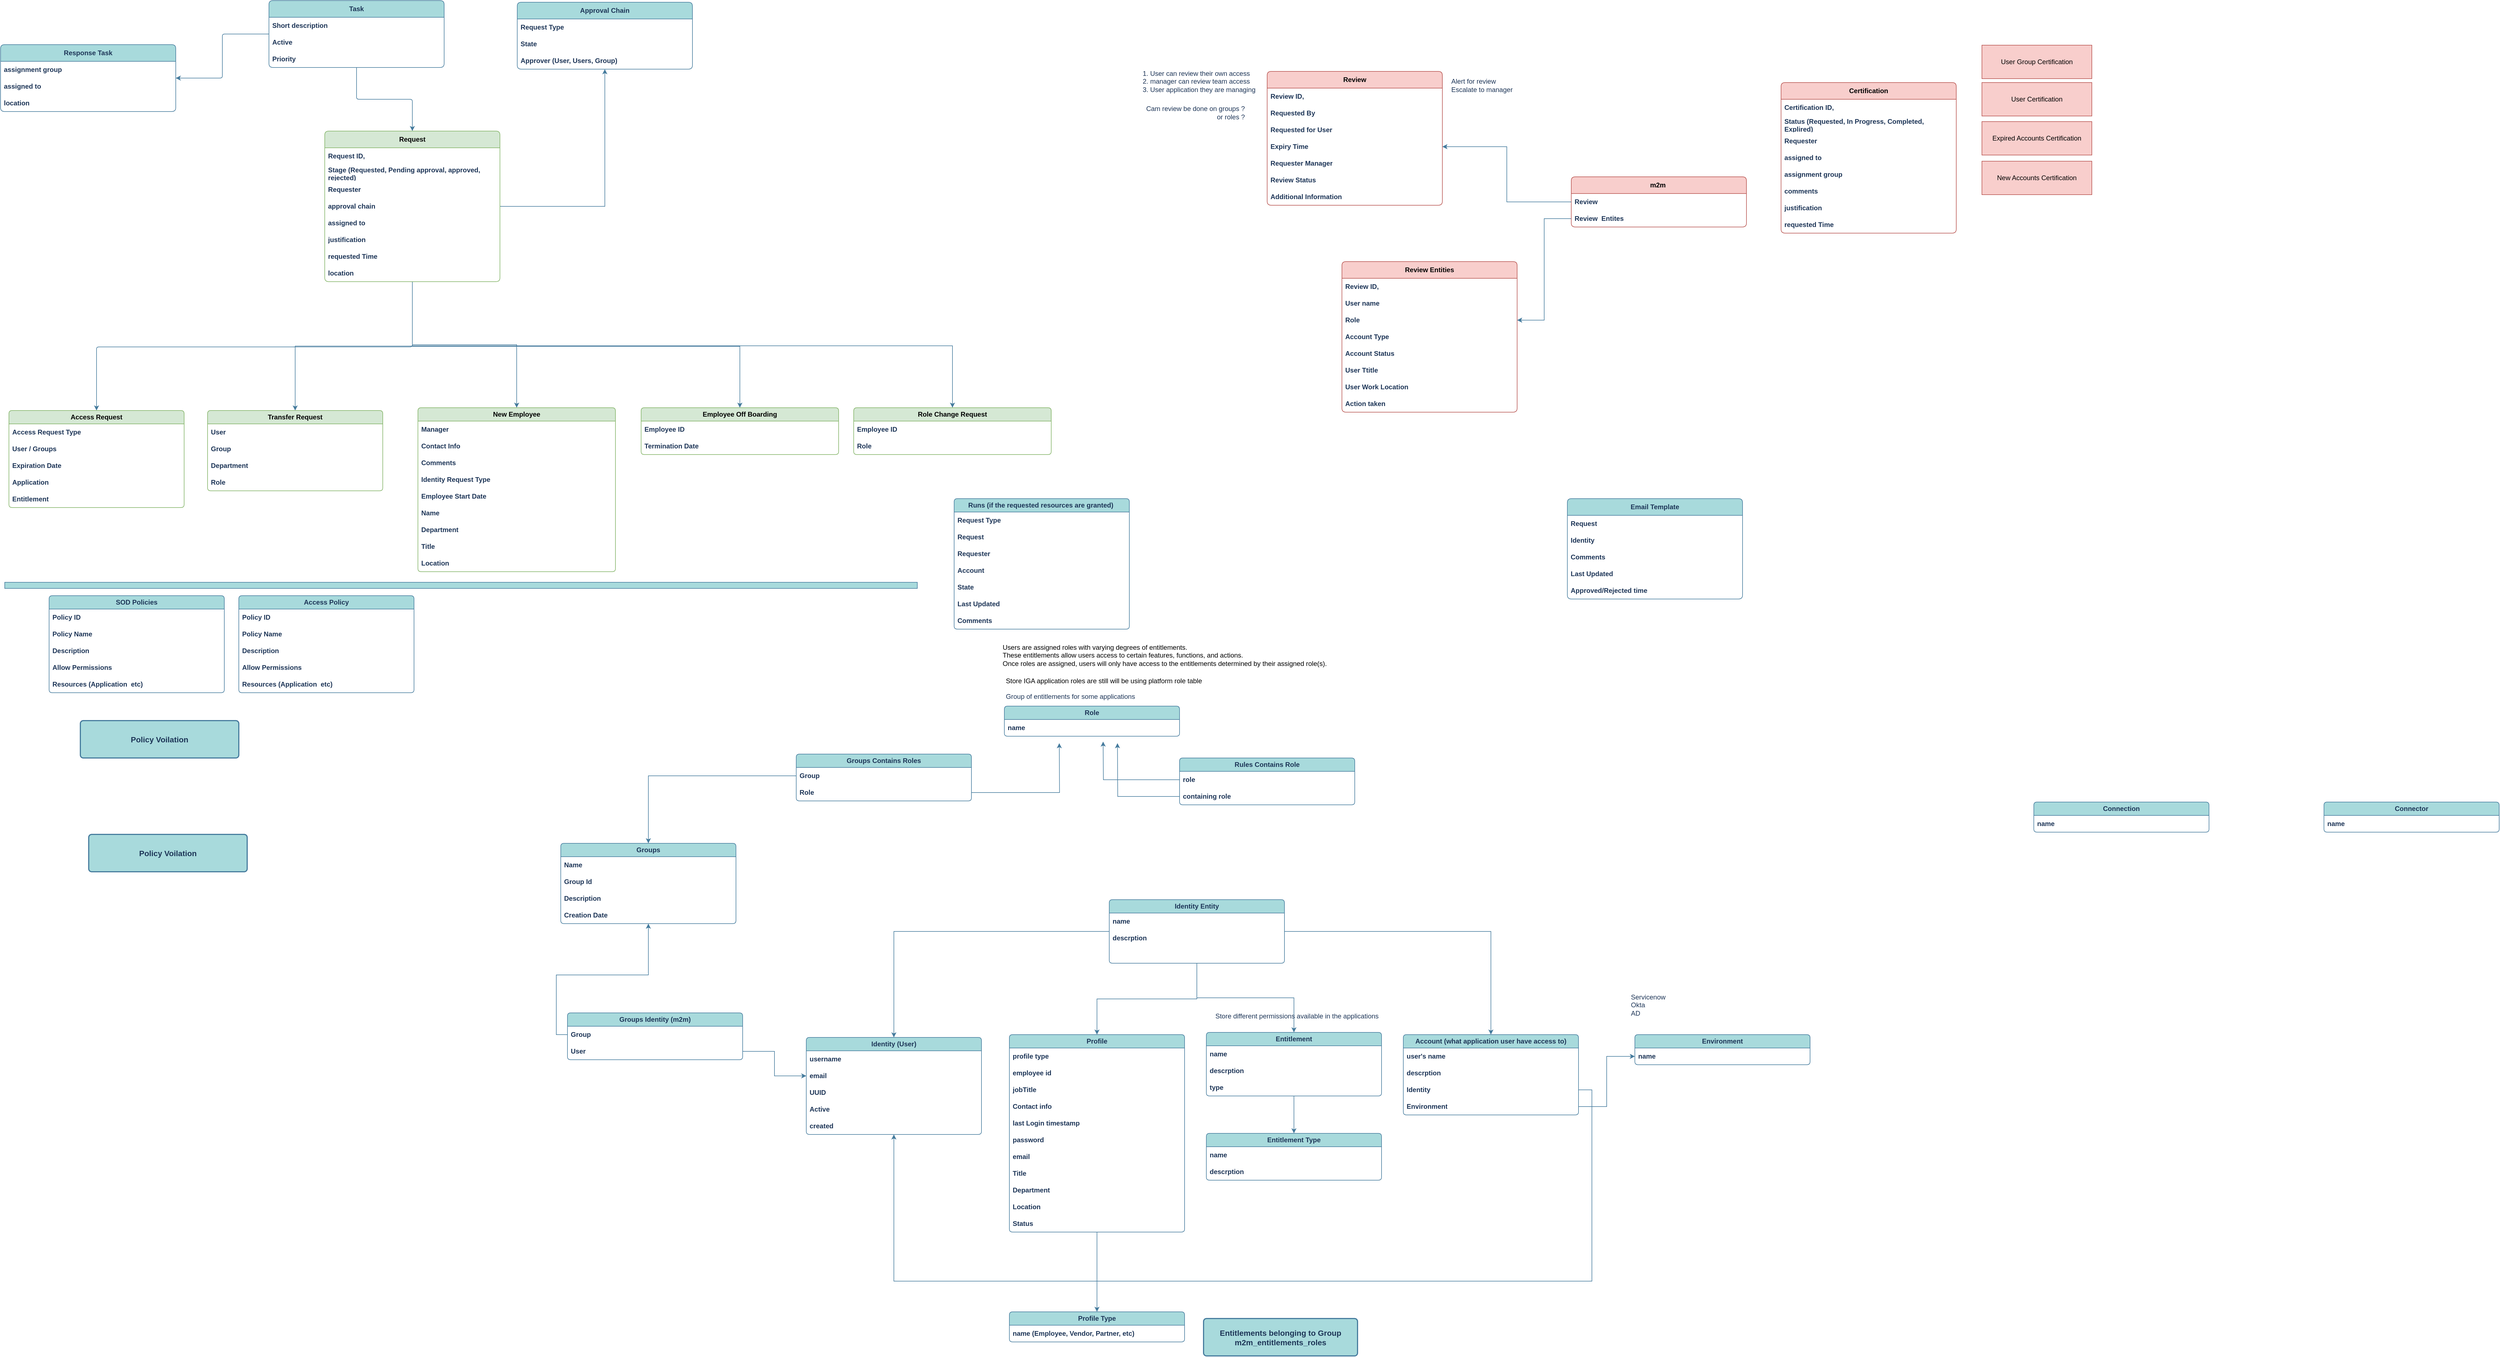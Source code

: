 <mxfile version="21.6.8" type="github" pages="6">
  <diagram name="Page-1" id="3WmewH49MC0YbbfD4fiM">
    <mxGraphModel dx="4036" dy="2316" grid="0" gridSize="10" guides="1" tooltips="1" connect="1" arrows="1" fold="1" page="0" pageScale="1" pageWidth="827" pageHeight="1169" math="0" shadow="0">
      <root>
        <mxCell id="0" />
        <mxCell id="1" parent="0" />
        <mxCell id="pM7y19zhNN6QvLyryo5s-46" style="edgeStyle=none;rounded=1;orthogonalLoop=1;jettySize=auto;html=1;exitX=0.5;exitY=0;exitDx=0;exitDy=0;fontStyle=1;fontSize=14;labelBackgroundColor=none;strokeColor=#457B9D;fontColor=default;shadow=0;comic=0;backgroundOutline=0;fixDash=0;snapToPoint=0;strokeOpacity=100;fillOpacity=100;arcSize=8;" parent="1" edge="1">
          <mxGeometry relative="1" as="geometry">
            <mxPoint x="-58" y="825" as="sourcePoint" />
            <mxPoint x="-58" y="825" as="targetPoint" />
          </mxGeometry>
        </mxCell>
        <mxCell id="pM7y19zhNN6QvLyryo5s-49" style="edgeStyle=none;rounded=1;orthogonalLoop=1;jettySize=auto;html=1;fontStyle=1;fontSize=14;labelBackgroundColor=none;strokeColor=#457B9D;fontColor=default;" parent="1" edge="1">
          <mxGeometry relative="1" as="geometry">
            <mxPoint x="-912.2" y="241" as="sourcePoint" />
          </mxGeometry>
        </mxCell>
        <mxCell id="pM7y19zhNN6QvLyryo5s-52" style="edgeStyle=none;rounded=1;orthogonalLoop=1;jettySize=auto;html=1;entryX=0.5;entryY=0;entryDx=0;entryDy=0;fontStyle=1;fontSize=14;labelBackgroundColor=none;strokeColor=#457B9D;fontColor=default;" parent="1" edge="1">
          <mxGeometry relative="1" as="geometry">
            <mxPoint x="-275.2" y="181" as="targetPoint" />
          </mxGeometry>
        </mxCell>
        <mxCell id="pM7y19zhNN6QvLyryo5s-54" style="edgeStyle=none;rounded=1;orthogonalLoop=1;jettySize=auto;html=1;fontStyle=1;fontSize=14;labelBackgroundColor=none;strokeColor=#457B9D;fontColor=default;" parent="1" edge="1">
          <mxGeometry relative="1" as="geometry">
            <mxPoint x="-275.2" y="297" as="targetPoint" />
          </mxGeometry>
        </mxCell>
        <mxCell id="pM7y19zhNN6QvLyryo5s-56" style="edgeStyle=none;rounded=1;orthogonalLoop=1;jettySize=auto;html=1;fontStyle=1;fontSize=14;labelBackgroundColor=none;strokeColor=#457B9D;fontColor=default;" parent="1" edge="1">
          <mxGeometry relative="1" as="geometry">
            <mxPoint x="-275.2" y="403" as="targetPoint" />
          </mxGeometry>
        </mxCell>
        <mxCell id="pM7y19zhNN6QvLyryo5s-68" value="Entitlements belonging to Group&lt;br style=&quot;font-size: 14px;&quot;&gt;m2m_entitlements_roles&lt;span style=&quot;font-size: 14px;&quot;&gt;&lt;/span&gt;" style="rounded=1;whiteSpace=wrap;html=1;labelBackgroundColor=none;glass=0;shadow=0;strokeWidth=2;fontStyle=1;fontSize=14;fillColor=#A8DADC;strokeColor=#457B9D;fontColor=#1D3557;comic=0;backgroundOutline=0;fixDash=0;snapToPoint=0;strokeOpacity=100;fillOpacity=100;arcSize=8;" parent="1" vertex="1">
          <mxGeometry x="-169" y="1163" width="276" height="67" as="geometry" />
        </mxCell>
        <mxCell id="pM7y19zhNN6QvLyryo5s-79" value="Policy Voilation" style="rounded=1;whiteSpace=wrap;html=1;labelBackgroundColor=none;glass=0;shadow=0;strokeWidth=2;fontStyle=1;fontSize=14;fillColor=#A8DADC;strokeColor=#457B9D;fontColor=#1D3557;comic=0;backgroundOutline=0;fixDash=0;snapToPoint=0;strokeOpacity=100;fillOpacity=100;arcSize=8;" parent="1" vertex="1">
          <mxGeometry x="-2182" y="91" width="284" height="67" as="geometry" />
        </mxCell>
        <mxCell id="pM7y19zhNN6QvLyryo5s-97" value="" style="edgeStyle=orthogonalEdgeStyle;rounded=1;orthogonalLoop=1;jettySize=auto;html=1;strokeColor=#457B9D;fontColor=default;fillColor=#A8DADC;labelBackgroundColor=none;fontStyle=1;shadow=0;comic=0;backgroundOutline=0;fixDash=0;snapToPoint=0;strokeOpacity=100;fillOpacity=100;arcSize=8;" parent="1" source="pM7y19zhNN6QvLyryo5s-89" target="pM7y19zhNN6QvLyryo5s-93" edge="1">
          <mxGeometry relative="1" as="geometry" />
        </mxCell>
        <mxCell id="pM7y19zhNN6QvLyryo5s-102" value="" style="edgeStyle=orthogonalEdgeStyle;rounded=1;orthogonalLoop=1;jettySize=auto;html=1;strokeColor=#457B9D;fontColor=default;fillColor=#A8DADC;labelBackgroundColor=none;fontStyle=1;shadow=0;comic=0;backgroundOutline=0;fixDash=0;snapToPoint=0;strokeOpacity=100;fillOpacity=100;arcSize=8;" parent="1" source="pM7y19zhNN6QvLyryo5s-89" target="pM7y19zhNN6QvLyryo5s-98" edge="1">
          <mxGeometry relative="1" as="geometry" />
        </mxCell>
        <mxCell id="pM7y19zhNN6QvLyryo5s-89" value="Task" style="swimlane;fontStyle=1;childLayout=stackLayout;horizontal=1;startSize=30;horizontalStack=0;resizeParent=1;resizeParentMax=0;resizeLast=0;collapsible=1;marginBottom=0;whiteSpace=wrap;html=1;strokeColor=#457B9D;fontColor=#1D3557;fillColor=#A8DADC;rounded=1;labelBackgroundColor=none;shadow=0;comic=0;backgroundOutline=0;fixDash=0;snapToPoint=0;strokeOpacity=100;fillOpacity=100;arcSize=8;" parent="1" vertex="1">
          <mxGeometry x="-1844" y="-1200" width="314" height="120" as="geometry" />
        </mxCell>
        <mxCell id="pM7y19zhNN6QvLyryo5s-90" value="Short description" style="text;strokeColor=none;fillColor=none;align=left;verticalAlign=middle;spacingLeft=4;spacingRight=4;overflow=hidden;points=[[0,0.5],[1,0.5]];portConstraint=eastwest;rotatable=0;whiteSpace=wrap;html=1;fontColor=#1D3557;rounded=1;labelBackgroundColor=none;fontStyle=1;shadow=0;comic=0;backgroundOutline=0;fixDash=0;snapToPoint=0;strokeOpacity=100;fillOpacity=100;arcSize=8;" parent="pM7y19zhNN6QvLyryo5s-89" vertex="1">
          <mxGeometry y="30" width="314" height="30" as="geometry" />
        </mxCell>
        <mxCell id="pM7y19zhNN6QvLyryo5s-91" value="Active" style="text;strokeColor=none;fillColor=none;align=left;verticalAlign=middle;spacingLeft=4;spacingRight=4;overflow=hidden;points=[[0,0.5],[1,0.5]];portConstraint=eastwest;rotatable=0;whiteSpace=wrap;html=1;fontColor=#1D3557;rounded=1;labelBackgroundColor=none;fontStyle=1;shadow=0;comic=0;backgroundOutline=0;fixDash=0;snapToPoint=0;strokeOpacity=100;fillOpacity=100;arcSize=8;" parent="pM7y19zhNN6QvLyryo5s-89" vertex="1">
          <mxGeometry y="60" width="314" height="30" as="geometry" />
        </mxCell>
        <mxCell id="pM7y19zhNN6QvLyryo5s-92" value="Priority" style="text;strokeColor=none;fillColor=none;align=left;verticalAlign=middle;spacingLeft=4;spacingRight=4;overflow=hidden;points=[[0,0.5],[1,0.5]];portConstraint=eastwest;rotatable=0;whiteSpace=wrap;html=1;fontColor=#1D3557;rounded=1;labelBackgroundColor=none;fontStyle=1;shadow=0;comic=0;backgroundOutline=0;fixDash=0;snapToPoint=0;strokeOpacity=100;fillOpacity=100;arcSize=8;" parent="pM7y19zhNN6QvLyryo5s-89" vertex="1">
          <mxGeometry y="90" width="314" height="30" as="geometry" />
        </mxCell>
        <mxCell id="pM7y19zhNN6QvLyryo5s-93" value="Response Task" style="swimlane;fontStyle=1;childLayout=stackLayout;horizontal=1;startSize=30;horizontalStack=0;resizeParent=1;resizeParentMax=0;resizeLast=0;collapsible=1;marginBottom=0;whiteSpace=wrap;html=1;strokeColor=#457B9D;fontColor=#1D3557;fillColor=#A8DADC;rounded=1;labelBackgroundColor=none;shadow=0;comic=0;backgroundOutline=0;fixDash=0;snapToPoint=0;strokeOpacity=100;fillOpacity=100;arcSize=8;" parent="1" vertex="1">
          <mxGeometry x="-2325" y="-1121" width="314" height="120" as="geometry" />
        </mxCell>
        <mxCell id="pM7y19zhNN6QvLyryo5s-94" value="assignment group" style="text;strokeColor=none;fillColor=none;align=left;verticalAlign=middle;spacingLeft=4;spacingRight=4;overflow=hidden;points=[[0,0.5],[1,0.5]];portConstraint=eastwest;rotatable=0;whiteSpace=wrap;html=1;fontColor=#1D3557;rounded=1;labelBackgroundColor=none;fontStyle=1;shadow=0;comic=0;backgroundOutline=0;fixDash=0;snapToPoint=0;strokeOpacity=100;fillOpacity=100;arcSize=8;" parent="pM7y19zhNN6QvLyryo5s-93" vertex="1">
          <mxGeometry y="30" width="314" height="30" as="geometry" />
        </mxCell>
        <mxCell id="pM7y19zhNN6QvLyryo5s-95" value="assigned to" style="text;strokeColor=none;fillColor=none;align=left;verticalAlign=middle;spacingLeft=4;spacingRight=4;overflow=hidden;points=[[0,0.5],[1,0.5]];portConstraint=eastwest;rotatable=0;whiteSpace=wrap;html=1;fontColor=#1D3557;rounded=1;labelBackgroundColor=none;fontStyle=1;shadow=0;comic=0;backgroundOutline=0;fixDash=0;snapToPoint=0;strokeOpacity=100;fillOpacity=100;arcSize=8;" parent="pM7y19zhNN6QvLyryo5s-93" vertex="1">
          <mxGeometry y="60" width="314" height="30" as="geometry" />
        </mxCell>
        <mxCell id="pM7y19zhNN6QvLyryo5s-96" value="location" style="text;strokeColor=none;fillColor=none;align=left;verticalAlign=middle;spacingLeft=4;spacingRight=4;overflow=hidden;points=[[0,0.5],[1,0.5]];portConstraint=eastwest;rotatable=0;whiteSpace=wrap;html=1;fontColor=#1D3557;rounded=1;labelBackgroundColor=none;fontStyle=1;shadow=0;comic=0;backgroundOutline=0;fixDash=0;snapToPoint=0;strokeOpacity=100;fillOpacity=100;arcSize=8;" parent="pM7y19zhNN6QvLyryo5s-93" vertex="1">
          <mxGeometry y="90" width="314" height="30" as="geometry" />
        </mxCell>
        <mxCell id="pM7y19zhNN6QvLyryo5s-109" value="" style="edgeStyle=orthogonalEdgeStyle;rounded=1;orthogonalLoop=1;jettySize=auto;html=1;strokeColor=#457B9D;fontColor=default;fillColor=#A8DADC;labelBackgroundColor=none;fontStyle=1;shadow=0;comic=0;backgroundOutline=0;fixDash=0;snapToPoint=0;strokeOpacity=100;fillOpacity=100;arcSize=8;" parent="1" source="pM7y19zhNN6QvLyryo5s-98" target="pM7y19zhNN6QvLyryo5s-105" edge="1">
          <mxGeometry relative="1" as="geometry">
            <Array as="points">
              <mxPoint x="-1587" y="-579" />
              <mxPoint x="-2153" y="-579" />
            </Array>
          </mxGeometry>
        </mxCell>
        <mxCell id="pM7y19zhNN6QvLyryo5s-124" value="" style="edgeStyle=orthogonalEdgeStyle;rounded=0;orthogonalLoop=1;jettySize=auto;html=1;strokeColor=#457B9D;fontColor=#1D3557;fillColor=#A8DADC;fontStyle=1;shadow=0;comic=0;backgroundOutline=0;fixDash=0;snapToPoint=0;strokeOpacity=100;fillOpacity=100;arcSize=8;" parent="1" source="pM7y19zhNN6QvLyryo5s-98" target="pM7y19zhNN6QvLyryo5s-120" edge="1">
          <mxGeometry relative="1" as="geometry" />
        </mxCell>
        <mxCell id="pM7y19zhNN6QvLyryo5s-284" style="edgeStyle=orthogonalEdgeStyle;rounded=0;orthogonalLoop=1;jettySize=auto;html=1;entryX=0.5;entryY=0;entryDx=0;entryDy=0;strokeColor=#457B9D;fontColor=#1D3557;fillColor=#A8DADC;" parent="1" source="pM7y19zhNN6QvLyryo5s-98" target="pM7y19zhNN6QvLyryo5s-278" edge="1">
          <mxGeometry relative="1" as="geometry" />
        </mxCell>
        <mxCell id="pM7y19zhNN6QvLyryo5s-295" style="edgeStyle=orthogonalEdgeStyle;rounded=0;orthogonalLoop=1;jettySize=auto;html=1;strokeColor=#457B9D;fontColor=#1D3557;fillColor=#A8DADC;" parent="1" source="pM7y19zhNN6QvLyryo5s-98" target="pM7y19zhNN6QvLyryo5s-111" edge="1">
          <mxGeometry relative="1" as="geometry" />
        </mxCell>
        <mxCell id="pM7y19zhNN6QvLyryo5s-296" style="edgeStyle=orthogonalEdgeStyle;rounded=0;orthogonalLoop=1;jettySize=auto;html=1;entryX=0.5;entryY=0;entryDx=0;entryDy=0;strokeColor=#457B9D;fontColor=#1D3557;fillColor=#A8DADC;" parent="1" source="pM7y19zhNN6QvLyryo5s-98" target="pM7y19zhNN6QvLyryo5s-285" edge="1">
          <mxGeometry relative="1" as="geometry">
            <Array as="points">
              <mxPoint x="-1587" y="-580" />
              <mxPoint x="-1000" y="-580" />
            </Array>
          </mxGeometry>
        </mxCell>
        <mxCell id="pM7y19zhNN6QvLyryo5s-301" style="edgeStyle=orthogonalEdgeStyle;rounded=0;orthogonalLoop=1;jettySize=auto;html=1;strokeColor=#457B9D;fontColor=#1D3557;fillColor=#A8DADC;" parent="1" source="pM7y19zhNN6QvLyryo5s-98" target="pM7y19zhNN6QvLyryo5s-298" edge="1">
          <mxGeometry relative="1" as="geometry">
            <Array as="points">
              <mxPoint x="-1587" y="-581" />
              <mxPoint x="-619" y="-581" />
            </Array>
          </mxGeometry>
        </mxCell>
        <mxCell id="pM7y19zhNN6QvLyryo5s-98" value="Request" style="swimlane;fontStyle=1;childLayout=stackLayout;horizontal=1;startSize=30;horizontalStack=0;resizeParent=1;resizeParentMax=0;resizeLast=0;collapsible=1;marginBottom=0;whiteSpace=wrap;html=1;strokeColor=#82b366;fillColor=#d5e8d4;rounded=1;labelBackgroundColor=none;shadow=0;comic=0;backgroundOutline=0;fixDash=0;snapToPoint=0;strokeOpacity=100;fillOpacity=100;arcSize=8;" parent="1" vertex="1">
          <mxGeometry x="-1744" y="-966" width="314" height="270" as="geometry" />
        </mxCell>
        <mxCell id="pM7y19zhNN6QvLyryo5s-253" value="Request ID," style="text;strokeColor=none;fillColor=none;align=left;verticalAlign=middle;spacingLeft=4;spacingRight=4;overflow=hidden;points=[[0,0.5],[1,0.5]];portConstraint=eastwest;rotatable=0;whiteSpace=wrap;html=1;fontColor=#1D3557;rounded=1;labelBackgroundColor=none;fontStyle=1;shadow=0;comic=0;backgroundOutline=0;fixDash=0;snapToPoint=0;strokeOpacity=100;fillOpacity=100;arcSize=8;" parent="pM7y19zhNN6QvLyryo5s-98" vertex="1">
          <mxGeometry y="30" width="314" height="30" as="geometry" />
        </mxCell>
        <mxCell id="pM7y19zhNN6QvLyryo5s-216" value="Stage (Requested, Pending approval, approved, rejected)" style="text;strokeColor=none;fillColor=none;align=left;verticalAlign=middle;spacingLeft=4;spacingRight=4;overflow=hidden;points=[[0,0.5],[1,0.5]];portConstraint=eastwest;rotatable=0;whiteSpace=wrap;html=1;fontColor=#1D3557;rounded=1;labelBackgroundColor=none;fontStyle=1;shadow=0;comic=0;backgroundOutline=0;fixDash=0;snapToPoint=0;strokeOpacity=100;fillOpacity=100;arcSize=8;" parent="pM7y19zhNN6QvLyryo5s-98" vertex="1">
          <mxGeometry y="60" width="314" height="30" as="geometry" />
        </mxCell>
        <mxCell id="pM7y19zhNN6QvLyryo5s-215" value="Requester" style="text;strokeColor=none;fillColor=none;align=left;verticalAlign=middle;spacingLeft=4;spacingRight=4;overflow=hidden;points=[[0,0.5],[1,0.5]];portConstraint=eastwest;rotatable=0;whiteSpace=wrap;html=1;fontColor=#1D3557;rounded=1;labelBackgroundColor=none;fontStyle=1;shadow=0;comic=0;backgroundOutline=0;fixDash=0;snapToPoint=0;strokeOpacity=100;fillOpacity=100;arcSize=8;" parent="pM7y19zhNN6QvLyryo5s-98" vertex="1">
          <mxGeometry y="90" width="314" height="30" as="geometry" />
        </mxCell>
        <mxCell id="pM7y19zhNN6QvLyryo5s-99" value="approval chain" style="text;strokeColor=none;fillColor=none;align=left;verticalAlign=middle;spacingLeft=4;spacingRight=4;overflow=hidden;points=[[0,0.5],[1,0.5]];portConstraint=eastwest;rotatable=0;whiteSpace=wrap;html=1;fontColor=#1D3557;rounded=1;labelBackgroundColor=none;fontStyle=1;shadow=0;comic=0;backgroundOutline=0;fixDash=0;snapToPoint=0;strokeOpacity=100;fillOpacity=100;arcSize=8;" parent="pM7y19zhNN6QvLyryo5s-98" vertex="1">
          <mxGeometry y="120" width="314" height="30" as="geometry" />
        </mxCell>
        <mxCell id="pM7y19zhNN6QvLyryo5s-100" value="assigned to" style="text;strokeColor=none;fillColor=none;align=left;verticalAlign=middle;spacingLeft=4;spacingRight=4;overflow=hidden;points=[[0,0.5],[1,0.5]];portConstraint=eastwest;rotatable=0;whiteSpace=wrap;html=1;fontColor=#1D3557;rounded=1;labelBackgroundColor=none;fontStyle=1;shadow=0;comic=0;backgroundOutline=0;fixDash=0;snapToPoint=0;strokeOpacity=100;fillOpacity=100;arcSize=8;" parent="pM7y19zhNN6QvLyryo5s-98" vertex="1">
          <mxGeometry y="150" width="314" height="30" as="geometry" />
        </mxCell>
        <mxCell id="pM7y19zhNN6QvLyryo5s-254" value="justification" style="text;strokeColor=none;fillColor=none;align=left;verticalAlign=middle;spacingLeft=4;spacingRight=4;overflow=hidden;points=[[0,0.5],[1,0.5]];portConstraint=eastwest;rotatable=0;whiteSpace=wrap;html=1;fontColor=#1D3557;rounded=1;labelBackgroundColor=none;fontStyle=1;shadow=0;comic=0;backgroundOutline=0;fixDash=0;snapToPoint=0;strokeOpacity=100;fillOpacity=100;arcSize=8;" parent="pM7y19zhNN6QvLyryo5s-98" vertex="1">
          <mxGeometry y="180" width="314" height="30" as="geometry" />
        </mxCell>
        <mxCell id="pM7y19zhNN6QvLyryo5s-255" value="requested Time" style="text;strokeColor=none;fillColor=none;align=left;verticalAlign=middle;spacingLeft=4;spacingRight=4;overflow=hidden;points=[[0,0.5],[1,0.5]];portConstraint=eastwest;rotatable=0;whiteSpace=wrap;html=1;fontColor=#1D3557;rounded=1;labelBackgroundColor=none;fontStyle=1;shadow=0;comic=0;backgroundOutline=0;fixDash=0;snapToPoint=0;strokeOpacity=100;fillOpacity=100;arcSize=8;" parent="pM7y19zhNN6QvLyryo5s-98" vertex="1">
          <mxGeometry y="210" width="314" height="30" as="geometry" />
        </mxCell>
        <mxCell id="pM7y19zhNN6QvLyryo5s-101" value="location" style="text;strokeColor=none;fillColor=none;align=left;verticalAlign=middle;spacingLeft=4;spacingRight=4;overflow=hidden;points=[[0,0.5],[1,0.5]];portConstraint=eastwest;rotatable=0;whiteSpace=wrap;html=1;fontColor=#1D3557;rounded=1;labelBackgroundColor=none;fontStyle=1;shadow=0;comic=0;backgroundOutline=0;fixDash=0;snapToPoint=0;strokeOpacity=100;fillOpacity=100;arcSize=8;" parent="pM7y19zhNN6QvLyryo5s-98" vertex="1">
          <mxGeometry y="240" width="314" height="30" as="geometry" />
        </mxCell>
        <mxCell id="pM7y19zhNN6QvLyryo5s-105" value="Access Request" style="swimlane;fontStyle=1;childLayout=stackLayout;horizontal=1;startSize=24;horizontalStack=0;resizeParent=1;resizeParentMax=0;resizeLast=0;collapsible=1;marginBottom=0;whiteSpace=wrap;html=1;strokeColor=#82b366;fillColor=#d5e8d4;rounded=1;labelBackgroundColor=none;shadow=0;comic=0;backgroundOutline=0;fixDash=0;snapToPoint=0;strokeOpacity=100;fillOpacity=100;arcSize=8;" parent="1" vertex="1">
          <mxGeometry x="-2310" y="-465" width="314" height="174" as="geometry">
            <mxRectangle x="-1690" y="-295" width="122" height="26" as="alternateBounds" />
          </mxGeometry>
        </mxCell>
        <mxCell id="pM7y19zhNN6QvLyryo5s-106" value="Access Request Type" style="text;strokeColor=none;fillColor=none;align=left;verticalAlign=middle;spacingLeft=4;spacingRight=4;overflow=hidden;points=[[0,0.5],[1,0.5]];portConstraint=eastwest;rotatable=0;whiteSpace=wrap;html=1;fontColor=#1D3557;rounded=1;labelBackgroundColor=none;fontStyle=1;shadow=0;comic=0;backgroundOutline=0;fixDash=0;snapToPoint=0;strokeOpacity=100;fillOpacity=100;arcSize=8;" parent="pM7y19zhNN6QvLyryo5s-105" vertex="1">
          <mxGeometry y="24" width="314" height="30" as="geometry" />
        </mxCell>
        <mxCell id="pM7y19zhNN6QvLyryo5s-107" value="User / Groups" style="text;strokeColor=none;fillColor=none;align=left;verticalAlign=middle;spacingLeft=4;spacingRight=4;overflow=hidden;points=[[0,0.5],[1,0.5]];portConstraint=eastwest;rotatable=0;whiteSpace=wrap;html=1;fontColor=#1D3557;rounded=1;labelBackgroundColor=none;fontStyle=1;shadow=0;comic=0;backgroundOutline=0;fixDash=0;snapToPoint=0;strokeOpacity=100;fillOpacity=100;arcSize=8;" parent="pM7y19zhNN6QvLyryo5s-105" vertex="1">
          <mxGeometry y="54" width="314" height="30" as="geometry" />
        </mxCell>
        <mxCell id="pM7y19zhNN6QvLyryo5s-116" value="Expiration Date" style="text;strokeColor=none;fillColor=none;align=left;verticalAlign=middle;spacingLeft=4;spacingRight=4;overflow=hidden;points=[[0,0.5],[1,0.5]];portConstraint=eastwest;rotatable=0;whiteSpace=wrap;html=1;fontColor=#1D3557;rounded=1;labelBackgroundColor=none;fontStyle=1;shadow=0;comic=0;backgroundOutline=0;fixDash=0;snapToPoint=0;strokeOpacity=100;fillOpacity=100;arcSize=8;" parent="pM7y19zhNN6QvLyryo5s-105" vertex="1">
          <mxGeometry y="84" width="314" height="30" as="geometry" />
        </mxCell>
        <mxCell id="pM7y19zhNN6QvLyryo5s-117" value="Application" style="text;strokeColor=none;fillColor=none;align=left;verticalAlign=middle;spacingLeft=4;spacingRight=4;overflow=hidden;points=[[0,0.5],[1,0.5]];portConstraint=eastwest;rotatable=0;whiteSpace=wrap;html=1;fontColor=#1D3557;rounded=1;labelBackgroundColor=none;fontStyle=1;shadow=0;comic=0;backgroundOutline=0;fixDash=0;snapToPoint=0;strokeOpacity=100;fillOpacity=100;arcSize=8;" parent="pM7y19zhNN6QvLyryo5s-105" vertex="1">
          <mxGeometry y="114" width="314" height="30" as="geometry" />
        </mxCell>
        <mxCell id="pM7y19zhNN6QvLyryo5s-118" value="Entitlement" style="text;strokeColor=none;fillColor=none;align=left;verticalAlign=middle;spacingLeft=4;spacingRight=4;overflow=hidden;points=[[0,0.5],[1,0.5]];portConstraint=eastwest;rotatable=0;whiteSpace=wrap;html=1;fontColor=#1D3557;rounded=1;labelBackgroundColor=none;fontStyle=1;shadow=0;comic=0;backgroundOutline=0;fixDash=0;snapToPoint=0;strokeOpacity=100;fillOpacity=100;arcSize=8;" parent="pM7y19zhNN6QvLyryo5s-105" vertex="1">
          <mxGeometry y="144" width="314" height="30" as="geometry" />
        </mxCell>
        <mxCell id="pM7y19zhNN6QvLyryo5s-111" value="New Employee" style="swimlane;fontStyle=1;childLayout=stackLayout;horizontal=1;startSize=24;horizontalStack=0;resizeParent=1;resizeParentMax=0;resizeLast=0;collapsible=1;marginBottom=0;whiteSpace=wrap;html=1;strokeColor=#82b366;fillColor=#d5e8d4;rounded=1;labelBackgroundColor=none;shadow=0;comic=0;backgroundOutline=0;fixDash=0;snapToPoint=0;strokeOpacity=100;fillOpacity=100;arcSize=8;" parent="1" vertex="1">
          <mxGeometry x="-1577" y="-470" width="354" height="294" as="geometry">
            <mxRectangle x="-1690" y="-295" width="122" height="26" as="alternateBounds" />
          </mxGeometry>
        </mxCell>
        <mxCell id="pM7y19zhNN6QvLyryo5s-211" value="Manager" style="text;strokeColor=none;fillColor=none;align=left;verticalAlign=middle;spacingLeft=4;spacingRight=4;overflow=hidden;points=[[0,0.5],[1,0.5]];portConstraint=eastwest;rotatable=0;whiteSpace=wrap;html=1;fontColor=#1D3557;rounded=1;labelBackgroundColor=none;fontStyle=1;shadow=0;comic=0;backgroundOutline=0;fixDash=0;snapToPoint=0;strokeOpacity=100;fillOpacity=100;arcSize=8;" parent="pM7y19zhNN6QvLyryo5s-111" vertex="1">
          <mxGeometry y="24" width="354" height="30" as="geometry" />
        </mxCell>
        <mxCell id="pM7y19zhNN6QvLyryo5s-212" value="Contact Info" style="text;strokeColor=none;fillColor=none;align=left;verticalAlign=middle;spacingLeft=4;spacingRight=4;overflow=hidden;points=[[0,0.5],[1,0.5]];portConstraint=eastwest;rotatable=0;whiteSpace=wrap;html=1;fontColor=#1D3557;rounded=1;labelBackgroundColor=none;fontStyle=1;shadow=0;comic=0;backgroundOutline=0;fixDash=0;snapToPoint=0;strokeOpacity=100;fillOpacity=100;arcSize=8;" parent="pM7y19zhNN6QvLyryo5s-111" vertex="1">
          <mxGeometry y="54" width="354" height="30" as="geometry" />
        </mxCell>
        <mxCell id="pM7y19zhNN6QvLyryo5s-213" value="Comments" style="text;strokeColor=none;fillColor=none;align=left;verticalAlign=middle;spacingLeft=4;spacingRight=4;overflow=hidden;points=[[0,0.5],[1,0.5]];portConstraint=eastwest;rotatable=0;whiteSpace=wrap;html=1;fontColor=#1D3557;rounded=1;labelBackgroundColor=none;fontStyle=1;shadow=0;comic=0;backgroundOutline=0;fixDash=0;snapToPoint=0;strokeOpacity=100;fillOpacity=100;arcSize=8;" parent="pM7y19zhNN6QvLyryo5s-111" vertex="1">
          <mxGeometry y="84" width="354" height="30" as="geometry" />
        </mxCell>
        <mxCell id="pM7y19zhNN6QvLyryo5s-130" value="Identity Request Type" style="text;strokeColor=none;fillColor=none;align=left;verticalAlign=middle;spacingLeft=4;spacingRight=4;overflow=hidden;points=[[0,0.5],[1,0.5]];portConstraint=eastwest;rotatable=0;whiteSpace=wrap;html=1;fontColor=#1D3557;rounded=1;labelBackgroundColor=none;fontStyle=1;shadow=0;comic=0;backgroundOutline=0;fixDash=0;snapToPoint=0;strokeOpacity=100;fillOpacity=100;arcSize=8;" parent="pM7y19zhNN6QvLyryo5s-111" vertex="1">
          <mxGeometry y="114" width="354" height="30" as="geometry" />
        </mxCell>
        <mxCell id="pM7y19zhNN6QvLyryo5s-112" value="Employee Start Date" style="text;strokeColor=none;fillColor=none;align=left;verticalAlign=middle;spacingLeft=4;spacingRight=4;overflow=hidden;points=[[0,0.5],[1,0.5]];portConstraint=eastwest;rotatable=0;whiteSpace=wrap;html=1;fontColor=#1D3557;rounded=1;labelBackgroundColor=none;fontStyle=1;shadow=0;comic=0;backgroundOutline=0;fixDash=0;snapToPoint=0;strokeOpacity=100;fillOpacity=100;arcSize=8;" parent="pM7y19zhNN6QvLyryo5s-111" vertex="1">
          <mxGeometry y="144" width="354" height="30" as="geometry" />
        </mxCell>
        <mxCell id="pM7y19zhNN6QvLyryo5s-113" value="Name" style="text;strokeColor=none;fillColor=none;align=left;verticalAlign=middle;spacingLeft=4;spacingRight=4;overflow=hidden;points=[[0,0.5],[1,0.5]];portConstraint=eastwest;rotatable=0;whiteSpace=wrap;html=1;fontColor=#1D3557;rounded=1;labelBackgroundColor=none;fontStyle=1;shadow=0;comic=0;backgroundOutline=0;fixDash=0;snapToPoint=0;strokeOpacity=100;fillOpacity=100;arcSize=8;" parent="pM7y19zhNN6QvLyryo5s-111" vertex="1">
          <mxGeometry y="174" width="354" height="30" as="geometry" />
        </mxCell>
        <mxCell id="pM7y19zhNN6QvLyryo5s-114" value="Department" style="text;strokeColor=none;fillColor=none;align=left;verticalAlign=middle;spacingLeft=4;spacingRight=4;overflow=hidden;points=[[0,0.5],[1,0.5]];portConstraint=eastwest;rotatable=0;whiteSpace=wrap;html=1;fontColor=#1D3557;rounded=1;labelBackgroundColor=none;fontStyle=1;shadow=0;comic=0;backgroundOutline=0;fixDash=0;snapToPoint=0;strokeOpacity=100;fillOpacity=100;arcSize=8;" parent="pM7y19zhNN6QvLyryo5s-111" vertex="1">
          <mxGeometry y="204" width="354" height="30" as="geometry" />
        </mxCell>
        <mxCell id="pM7y19zhNN6QvLyryo5s-210" value="Title" style="text;strokeColor=none;fillColor=none;align=left;verticalAlign=middle;spacingLeft=4;spacingRight=4;overflow=hidden;points=[[0,0.5],[1,0.5]];portConstraint=eastwest;rotatable=0;whiteSpace=wrap;html=1;fontColor=#1D3557;rounded=1;labelBackgroundColor=none;fontStyle=1;shadow=0;comic=0;backgroundOutline=0;fixDash=0;snapToPoint=0;strokeOpacity=100;fillOpacity=100;arcSize=8;" parent="pM7y19zhNN6QvLyryo5s-111" vertex="1">
          <mxGeometry y="234" width="354" height="30" as="geometry" />
        </mxCell>
        <mxCell id="pM7y19zhNN6QvLyryo5s-214" value="Location" style="text;strokeColor=none;fillColor=none;align=left;verticalAlign=middle;spacingLeft=4;spacingRight=4;overflow=hidden;points=[[0,0.5],[1,0.5]];portConstraint=eastwest;rotatable=0;whiteSpace=wrap;html=1;fontColor=#1D3557;rounded=1;labelBackgroundColor=none;fontStyle=1;shadow=0;comic=0;backgroundOutline=0;fixDash=0;snapToPoint=0;strokeOpacity=100;fillOpacity=100;arcSize=8;" parent="pM7y19zhNN6QvLyryo5s-111" vertex="1">
          <mxGeometry y="264" width="354" height="30" as="geometry" />
        </mxCell>
        <mxCell id="pM7y19zhNN6QvLyryo5s-120" value="Approval Chain" style="swimlane;fontStyle=1;childLayout=stackLayout;horizontal=1;startSize=30;horizontalStack=0;resizeParent=1;resizeParentMax=0;resizeLast=0;collapsible=1;marginBottom=0;whiteSpace=wrap;html=1;strokeColor=#457B9D;fontColor=#1D3557;fillColor=#A8DADC;rounded=1;labelBackgroundColor=none;shadow=0;comic=0;backgroundOutline=0;fixDash=0;snapToPoint=0;strokeOpacity=100;fillOpacity=100;arcSize=8;" parent="1" vertex="1">
          <mxGeometry x="-1399" y="-1197" width="314" height="120" as="geometry" />
        </mxCell>
        <mxCell id="pM7y19zhNN6QvLyryo5s-224" value="Request Type" style="text;strokeColor=none;fillColor=none;align=left;verticalAlign=middle;spacingLeft=4;spacingRight=4;overflow=hidden;points=[[0,0.5],[1,0.5]];portConstraint=eastwest;rotatable=0;whiteSpace=wrap;html=1;fontColor=#1D3557;rounded=1;labelBackgroundColor=none;fontStyle=1;shadow=0;comic=0;backgroundOutline=0;fixDash=0;snapToPoint=0;strokeOpacity=100;fillOpacity=100;arcSize=8;" parent="pM7y19zhNN6QvLyryo5s-120" vertex="1">
          <mxGeometry y="30" width="314" height="30" as="geometry" />
        </mxCell>
        <mxCell id="pM7y19zhNN6QvLyryo5s-122" value="State" style="text;strokeColor=none;fillColor=none;align=left;verticalAlign=middle;spacingLeft=4;spacingRight=4;overflow=hidden;points=[[0,0.5],[1,0.5]];portConstraint=eastwest;rotatable=0;whiteSpace=wrap;html=1;fontColor=#1D3557;rounded=1;labelBackgroundColor=none;fontStyle=1;shadow=0;comic=0;backgroundOutline=0;fixDash=0;snapToPoint=0;strokeOpacity=100;fillOpacity=100;arcSize=8;" parent="pM7y19zhNN6QvLyryo5s-120" vertex="1">
          <mxGeometry y="60" width="314" height="30" as="geometry" />
        </mxCell>
        <mxCell id="pM7y19zhNN6QvLyryo5s-123" value="Approver (User, Users, Group)" style="text;strokeColor=none;fillColor=none;align=left;verticalAlign=middle;spacingLeft=4;spacingRight=4;overflow=hidden;points=[[0,0.5],[1,0.5]];portConstraint=eastwest;rotatable=0;whiteSpace=wrap;html=1;fontColor=#1D3557;rounded=1;labelBackgroundColor=none;fontStyle=1;shadow=0;comic=0;backgroundOutline=0;fixDash=0;snapToPoint=0;strokeOpacity=100;fillOpacity=100;arcSize=8;" parent="pM7y19zhNN6QvLyryo5s-120" vertex="1">
          <mxGeometry y="90" width="314" height="30" as="geometry" />
        </mxCell>
        <mxCell id="pM7y19zhNN6QvLyryo5s-141" value="" style="edgeStyle=orthogonalEdgeStyle;rounded=0;orthogonalLoop=1;jettySize=auto;html=1;strokeColor=#457B9D;fontColor=#1D3557;fillColor=#A8DADC;fontStyle=1;shadow=0;comic=0;backgroundOutline=0;fixDash=0;snapToPoint=0;strokeOpacity=100;fillOpacity=100;arcSize=8;" parent="1" source="pM7y19zhNN6QvLyryo5s-132" target="pM7y19zhNN6QvLyryo5s-137" edge="1">
          <mxGeometry relative="1" as="geometry" />
        </mxCell>
        <mxCell id="pM7y19zhNN6QvLyryo5s-146" value="" style="edgeStyle=orthogonalEdgeStyle;rounded=0;orthogonalLoop=1;jettySize=auto;html=1;strokeColor=#457B9D;fontColor=#1D3557;fillColor=#A8DADC;fontStyle=1;shadow=0;comic=0;backgroundOutline=0;fixDash=0;snapToPoint=0;strokeOpacity=100;fillOpacity=100;arcSize=8;" parent="1" source="pM7y19zhNN6QvLyryo5s-132" target="pM7y19zhNN6QvLyryo5s-142" edge="1">
          <mxGeometry relative="1" as="geometry" />
        </mxCell>
        <mxCell id="pM7y19zhNN6QvLyryo5s-151" value="" style="edgeStyle=orthogonalEdgeStyle;rounded=0;orthogonalLoop=1;jettySize=auto;html=1;strokeColor=#457B9D;fontColor=#1D3557;fillColor=#A8DADC;fontStyle=1;shadow=0;comic=0;backgroundOutline=0;fixDash=0;snapToPoint=0;strokeOpacity=100;fillOpacity=100;arcSize=8;" parent="1" source="pM7y19zhNN6QvLyryo5s-132" target="pM7y19zhNN6QvLyryo5s-147" edge="1">
          <mxGeometry relative="1" as="geometry" />
        </mxCell>
        <mxCell id="pM7y19zhNN6QvLyryo5s-157" value="" style="edgeStyle=orthogonalEdgeStyle;rounded=0;orthogonalLoop=1;jettySize=auto;html=1;strokeColor=#457B9D;fontColor=#1D3557;fillColor=#A8DADC;fontStyle=1;shadow=0;comic=0;backgroundOutline=0;fixDash=0;snapToPoint=0;strokeOpacity=100;fillOpacity=100;arcSize=8;" parent="1" source="pM7y19zhNN6QvLyryo5s-132" target="pM7y19zhNN6QvLyryo5s-153" edge="1">
          <mxGeometry relative="1" as="geometry" />
        </mxCell>
        <mxCell id="pM7y19zhNN6QvLyryo5s-132" value="Identity Entity" style="swimlane;fontStyle=1;childLayout=stackLayout;horizontal=1;startSize=24;horizontalStack=0;resizeParent=1;resizeParentMax=0;resizeLast=0;collapsible=1;marginBottom=0;whiteSpace=wrap;html=1;strokeColor=#457B9D;fontColor=#1D3557;fillColor=#A8DADC;rounded=1;labelBackgroundColor=none;shadow=0;comic=0;backgroundOutline=0;fixDash=0;snapToPoint=0;strokeOpacity=100;fillOpacity=100;arcSize=8;" parent="1" vertex="1">
          <mxGeometry x="-338" y="412" width="314" height="114" as="geometry">
            <mxRectangle x="-1690" y="-295" width="122" height="26" as="alternateBounds" />
          </mxGeometry>
        </mxCell>
        <mxCell id="pM7y19zhNN6QvLyryo5s-133" value="name" style="text;strokeColor=none;fillColor=none;align=left;verticalAlign=middle;spacingLeft=4;spacingRight=4;overflow=hidden;points=[[0,0.5],[1,0.5]];portConstraint=eastwest;rotatable=0;whiteSpace=wrap;html=1;fontColor=#1D3557;rounded=1;labelBackgroundColor=none;fontStyle=1;shadow=0;comic=0;backgroundOutline=0;fixDash=0;snapToPoint=0;strokeOpacity=100;fillOpacity=100;arcSize=8;" parent="pM7y19zhNN6QvLyryo5s-132" vertex="1">
          <mxGeometry y="24" width="314" height="30" as="geometry" />
        </mxCell>
        <mxCell id="pM7y19zhNN6QvLyryo5s-134" value="descrption" style="text;strokeColor=none;fillColor=none;align=left;verticalAlign=middle;spacingLeft=4;spacingRight=4;overflow=hidden;points=[[0,0.5],[1,0.5]];portConstraint=eastwest;rotatable=0;whiteSpace=wrap;html=1;fontColor=#1D3557;rounded=1;labelBackgroundColor=none;fontStyle=1;shadow=0;comic=0;backgroundOutline=0;fixDash=0;snapToPoint=0;strokeOpacity=100;fillOpacity=100;arcSize=8;" parent="pM7y19zhNN6QvLyryo5s-132" vertex="1">
          <mxGeometry y="54" width="314" height="30" as="geometry" />
        </mxCell>
        <mxCell id="pM7y19zhNN6QvLyryo5s-136" style="text;strokeColor=none;fillColor=none;align=left;verticalAlign=middle;spacingLeft=4;spacingRight=4;overflow=hidden;points=[[0,0.5],[1,0.5]];portConstraint=eastwest;rotatable=0;whiteSpace=wrap;html=1;fontColor=#1D3557;rounded=1;labelBackgroundColor=none;fontStyle=1;shadow=0;comic=0;backgroundOutline=0;fixDash=0;snapToPoint=0;strokeOpacity=100;fillOpacity=100;arcSize=8;" parent="pM7y19zhNN6QvLyryo5s-132" vertex="1">
          <mxGeometry y="84" width="314" height="30" as="geometry" />
        </mxCell>
        <mxCell id="pM7y19zhNN6QvLyryo5s-137" value="Identity (User)" style="swimlane;fontStyle=1;childLayout=stackLayout;horizontal=1;startSize=24;horizontalStack=0;resizeParent=1;resizeParentMax=0;resizeLast=0;collapsible=1;marginBottom=0;whiteSpace=wrap;html=1;strokeColor=#457B9D;fontColor=#1D3557;fillColor=#A8DADC;rounded=1;labelBackgroundColor=none;shadow=0;comic=0;backgroundOutline=0;fixDash=0;snapToPoint=0;strokeOpacity=100;fillOpacity=100;arcSize=8;" parent="1" vertex="1">
          <mxGeometry x="-881" y="659" width="314" height="174" as="geometry">
            <mxRectangle x="-1690" y="-295" width="122" height="26" as="alternateBounds" />
          </mxGeometry>
        </mxCell>
        <mxCell id="pM7y19zhNN6QvLyryo5s-138" value="username" style="text;strokeColor=none;fillColor=none;align=left;verticalAlign=middle;spacingLeft=4;spacingRight=4;overflow=hidden;points=[[0,0.5],[1,0.5]];portConstraint=eastwest;rotatable=0;whiteSpace=wrap;html=1;fontColor=#1D3557;rounded=1;labelBackgroundColor=none;fontStyle=1;shadow=0;comic=0;backgroundOutline=0;fixDash=0;snapToPoint=0;strokeOpacity=100;fillOpacity=100;arcSize=8;" parent="pM7y19zhNN6QvLyryo5s-137" vertex="1">
          <mxGeometry y="24" width="314" height="30" as="geometry" />
        </mxCell>
        <mxCell id="pM7y19zhNN6QvLyryo5s-139" value="email" style="text;strokeColor=none;fillColor=none;align=left;verticalAlign=middle;spacingLeft=4;spacingRight=4;overflow=hidden;points=[[0,0.5],[1,0.5]];portConstraint=eastwest;rotatable=0;whiteSpace=wrap;html=1;fontColor=#1D3557;rounded=1;labelBackgroundColor=none;fontStyle=1;shadow=0;comic=0;backgroundOutline=0;fixDash=0;snapToPoint=0;strokeOpacity=100;fillOpacity=100;arcSize=8;" parent="pM7y19zhNN6QvLyryo5s-137" vertex="1">
          <mxGeometry y="54" width="314" height="30" as="geometry" />
        </mxCell>
        <mxCell id="pM7y19zhNN6QvLyryo5s-140" value="UUID" style="text;strokeColor=none;fillColor=none;align=left;verticalAlign=middle;spacingLeft=4;spacingRight=4;overflow=hidden;points=[[0,0.5],[1,0.5]];portConstraint=eastwest;rotatable=0;whiteSpace=wrap;html=1;fontColor=#1D3557;rounded=1;labelBackgroundColor=none;fontStyle=1;shadow=0;comic=0;backgroundOutline=0;fixDash=0;snapToPoint=0;strokeOpacity=100;fillOpacity=100;arcSize=8;" parent="pM7y19zhNN6QvLyryo5s-137" vertex="1">
          <mxGeometry y="84" width="314" height="30" as="geometry" />
        </mxCell>
        <mxCell id="pM7y19zhNN6QvLyryo5s-193" value="Active" style="text;strokeColor=none;fillColor=none;align=left;verticalAlign=middle;spacingLeft=4;spacingRight=4;overflow=hidden;points=[[0,0.5],[1,0.5]];portConstraint=eastwest;rotatable=0;whiteSpace=wrap;html=1;fontColor=#1D3557;rounded=1;labelBackgroundColor=none;fontStyle=1;shadow=0;comic=0;backgroundOutline=0;fixDash=0;snapToPoint=0;strokeOpacity=100;fillOpacity=100;arcSize=8;" parent="pM7y19zhNN6QvLyryo5s-137" vertex="1">
          <mxGeometry y="114" width="314" height="30" as="geometry" />
        </mxCell>
        <mxCell id="pM7y19zhNN6QvLyryo5s-194" value="created" style="text;strokeColor=none;fillColor=none;align=left;verticalAlign=middle;spacingLeft=4;spacingRight=4;overflow=hidden;points=[[0,0.5],[1,0.5]];portConstraint=eastwest;rotatable=0;whiteSpace=wrap;html=1;fontColor=#1D3557;rounded=1;labelBackgroundColor=none;fontStyle=1;shadow=0;comic=0;backgroundOutline=0;fixDash=0;snapToPoint=0;strokeOpacity=100;fillOpacity=100;arcSize=8;" parent="pM7y19zhNN6QvLyryo5s-137" vertex="1">
          <mxGeometry y="144" width="314" height="30" as="geometry" />
        </mxCell>
        <mxCell id="pM7y19zhNN6QvLyryo5s-201" value="" style="edgeStyle=orthogonalEdgeStyle;rounded=0;orthogonalLoop=1;jettySize=auto;html=1;strokeColor=#457B9D;fontColor=#1D3557;fillColor=#A8DADC;fontStyle=1;shadow=0;comic=0;backgroundOutline=0;fixDash=0;snapToPoint=0;strokeOpacity=100;fillOpacity=100;arcSize=8;" parent="1" source="pM7y19zhNN6QvLyryo5s-142" target="pM7y19zhNN6QvLyryo5s-195" edge="1">
          <mxGeometry relative="1" as="geometry" />
        </mxCell>
        <mxCell id="pM7y19zhNN6QvLyryo5s-142" value="Profile" style="swimlane;fontStyle=1;childLayout=stackLayout;horizontal=1;startSize=24;horizontalStack=0;resizeParent=1;resizeParentMax=0;resizeLast=0;collapsible=1;marginBottom=0;whiteSpace=wrap;html=1;strokeColor=#457B9D;fontColor=#1D3557;fillColor=#A8DADC;rounded=1;labelBackgroundColor=none;shadow=0;comic=0;backgroundOutline=0;fixDash=0;snapToPoint=0;strokeOpacity=100;fillOpacity=100;arcSize=8;" parent="1" vertex="1">
          <mxGeometry x="-517" y="654" width="314" height="354" as="geometry">
            <mxRectangle x="-1690" y="-295" width="122" height="26" as="alternateBounds" />
          </mxGeometry>
        </mxCell>
        <mxCell id="pM7y19zhNN6QvLyryo5s-143" value="profile type" style="text;strokeColor=none;fillColor=none;align=left;verticalAlign=middle;spacingLeft=4;spacingRight=4;overflow=hidden;points=[[0,0.5],[1,0.5]];portConstraint=eastwest;rotatable=0;whiteSpace=wrap;html=1;fontColor=#1D3557;rounded=1;labelBackgroundColor=none;fontStyle=1;shadow=0;comic=0;backgroundOutline=0;fixDash=0;snapToPoint=0;strokeOpacity=100;fillOpacity=100;arcSize=8;" parent="pM7y19zhNN6QvLyryo5s-142" vertex="1">
          <mxGeometry y="24" width="314" height="30" as="geometry" />
        </mxCell>
        <mxCell id="pM7y19zhNN6QvLyryo5s-145" value="employee id" style="text;strokeColor=none;fillColor=none;align=left;verticalAlign=middle;spacingLeft=4;spacingRight=4;overflow=hidden;points=[[0,0.5],[1,0.5]];portConstraint=eastwest;rotatable=0;whiteSpace=wrap;html=1;fontColor=#1D3557;rounded=1;labelBackgroundColor=none;fontStyle=1;shadow=0;comic=0;backgroundOutline=0;fixDash=0;snapToPoint=0;strokeOpacity=100;fillOpacity=100;arcSize=8;" parent="pM7y19zhNN6QvLyryo5s-142" vertex="1">
          <mxGeometry y="54" width="314" height="30" as="geometry" />
        </mxCell>
        <mxCell id="pM7y19zhNN6QvLyryo5s-252" value="jobTitle" style="text;strokeColor=none;fillColor=none;align=left;verticalAlign=middle;spacingLeft=4;spacingRight=4;overflow=hidden;points=[[0,0.5],[1,0.5]];portConstraint=eastwest;rotatable=0;whiteSpace=wrap;html=1;fontColor=#1D3557;rounded=1;labelBackgroundColor=none;fontStyle=1;shadow=0;comic=0;backgroundOutline=0;fixDash=0;snapToPoint=0;strokeOpacity=100;fillOpacity=100;arcSize=8;" parent="pM7y19zhNN6QvLyryo5s-142" vertex="1">
          <mxGeometry y="84" width="314" height="30" as="geometry" />
        </mxCell>
        <mxCell id="pM7y19zhNN6QvLyryo5s-251" value="Contact info" style="text;strokeColor=none;fillColor=none;align=left;verticalAlign=middle;spacingLeft=4;spacingRight=4;overflow=hidden;points=[[0,0.5],[1,0.5]];portConstraint=eastwest;rotatable=0;whiteSpace=wrap;html=1;fontColor=#1D3557;rounded=1;labelBackgroundColor=none;fontStyle=1;shadow=0;comic=0;backgroundOutline=0;fixDash=0;snapToPoint=0;strokeOpacity=100;fillOpacity=100;arcSize=8;" parent="pM7y19zhNN6QvLyryo5s-142" vertex="1">
          <mxGeometry y="114" width="314" height="30" as="geometry" />
        </mxCell>
        <mxCell id="pM7y19zhNN6QvLyryo5s-250" value="last Login timestamp" style="text;strokeColor=none;fillColor=none;align=left;verticalAlign=middle;spacingLeft=4;spacingRight=4;overflow=hidden;points=[[0,0.5],[1,0.5]];portConstraint=eastwest;rotatable=0;whiteSpace=wrap;html=1;fontColor=#1D3557;rounded=1;labelBackgroundColor=none;fontStyle=1;shadow=0;comic=0;backgroundOutline=0;fixDash=0;snapToPoint=0;strokeOpacity=100;fillOpacity=100;arcSize=8;" parent="pM7y19zhNN6QvLyryo5s-142" vertex="1">
          <mxGeometry y="144" width="314" height="30" as="geometry" />
        </mxCell>
        <mxCell id="pM7y19zhNN6QvLyryo5s-249" value="password" style="text;strokeColor=none;fillColor=none;align=left;verticalAlign=middle;spacingLeft=4;spacingRight=4;overflow=hidden;points=[[0,0.5],[1,0.5]];portConstraint=eastwest;rotatable=0;whiteSpace=wrap;html=1;fontColor=#1D3557;rounded=1;labelBackgroundColor=none;fontStyle=1;shadow=0;comic=0;backgroundOutline=0;fixDash=0;snapToPoint=0;strokeOpacity=100;fillOpacity=100;arcSize=8;" parent="pM7y19zhNN6QvLyryo5s-142" vertex="1">
          <mxGeometry y="174" width="314" height="30" as="geometry" />
        </mxCell>
        <mxCell id="pM7y19zhNN6QvLyryo5s-191" value="email" style="text;strokeColor=none;fillColor=none;align=left;verticalAlign=middle;spacingLeft=4;spacingRight=4;overflow=hidden;points=[[0,0.5],[1,0.5]];portConstraint=eastwest;rotatable=0;whiteSpace=wrap;html=1;fontColor=#1D3557;rounded=1;labelBackgroundColor=none;fontStyle=1;shadow=0;comic=0;backgroundOutline=0;fixDash=0;snapToPoint=0;strokeOpacity=100;fillOpacity=100;arcSize=8;" parent="pM7y19zhNN6QvLyryo5s-142" vertex="1">
          <mxGeometry y="204" width="314" height="30" as="geometry" />
        </mxCell>
        <mxCell id="pM7y19zhNN6QvLyryo5s-192" value="Title" style="text;strokeColor=none;fillColor=none;align=left;verticalAlign=middle;spacingLeft=4;spacingRight=4;overflow=hidden;points=[[0,0.5],[1,0.5]];portConstraint=eastwest;rotatable=0;whiteSpace=wrap;html=1;fontColor=#1D3557;rounded=1;labelBackgroundColor=none;fontStyle=1;shadow=0;comic=0;backgroundOutline=0;fixDash=0;snapToPoint=0;strokeOpacity=100;fillOpacity=100;arcSize=8;" parent="pM7y19zhNN6QvLyryo5s-142" vertex="1">
          <mxGeometry y="234" width="314" height="30" as="geometry" />
        </mxCell>
        <mxCell id="pM7y19zhNN6QvLyryo5s-202" value="Department" style="text;strokeColor=none;fillColor=none;align=left;verticalAlign=middle;spacingLeft=4;spacingRight=4;overflow=hidden;points=[[0,0.5],[1,0.5]];portConstraint=eastwest;rotatable=0;whiteSpace=wrap;html=1;fontColor=#1D3557;rounded=1;labelBackgroundColor=none;fontStyle=1;shadow=0;comic=0;backgroundOutline=0;fixDash=0;snapToPoint=0;strokeOpacity=100;fillOpacity=100;arcSize=8;" parent="pM7y19zhNN6QvLyryo5s-142" vertex="1">
          <mxGeometry y="264" width="314" height="30" as="geometry" />
        </mxCell>
        <mxCell id="pM7y19zhNN6QvLyryo5s-203" value="Location" style="text;strokeColor=none;fillColor=none;align=left;verticalAlign=middle;spacingLeft=4;spacingRight=4;overflow=hidden;points=[[0,0.5],[1,0.5]];portConstraint=eastwest;rotatable=0;whiteSpace=wrap;html=1;fontColor=#1D3557;rounded=1;labelBackgroundColor=none;fontStyle=1;shadow=0;comic=0;backgroundOutline=0;fixDash=0;snapToPoint=0;strokeOpacity=100;fillOpacity=100;arcSize=8;" parent="pM7y19zhNN6QvLyryo5s-142" vertex="1">
          <mxGeometry y="294" width="314" height="30" as="geometry" />
        </mxCell>
        <mxCell id="pM7y19zhNN6QvLyryo5s-204" value="Status" style="text;strokeColor=none;fillColor=none;align=left;verticalAlign=middle;spacingLeft=4;spacingRight=4;overflow=hidden;points=[[0,0.5],[1,0.5]];portConstraint=eastwest;rotatable=0;whiteSpace=wrap;html=1;fontColor=#1D3557;rounded=1;labelBackgroundColor=none;fontStyle=1;shadow=0;comic=0;backgroundOutline=0;fixDash=0;snapToPoint=0;strokeOpacity=100;fillOpacity=100;arcSize=8;" parent="pM7y19zhNN6QvLyryo5s-142" vertex="1">
          <mxGeometry y="324" width="314" height="30" as="geometry" />
        </mxCell>
        <mxCell id="pM7y19zhNN6QvLyryo5s-174" value="" style="edgeStyle=orthogonalEdgeStyle;rounded=0;orthogonalLoop=1;jettySize=auto;html=1;strokeColor=#457B9D;fontColor=#1D3557;fillColor=#A8DADC;fontStyle=1;shadow=0;comic=0;backgroundOutline=0;fixDash=0;snapToPoint=0;strokeOpacity=100;fillOpacity=100;arcSize=8;" parent="1" source="pM7y19zhNN6QvLyryo5s-147" target="pM7y19zhNN6QvLyryo5s-170" edge="1">
          <mxGeometry relative="1" as="geometry" />
        </mxCell>
        <mxCell id="pM7y19zhNN6QvLyryo5s-147" value="Entitlement" style="swimlane;fontStyle=1;childLayout=stackLayout;horizontal=1;startSize=24;horizontalStack=0;resizeParent=1;resizeParentMax=0;resizeLast=0;collapsible=1;marginBottom=0;whiteSpace=wrap;html=1;strokeColor=#457B9D;fontColor=#1D3557;fillColor=#A8DADC;rounded=1;labelBackgroundColor=none;shadow=0;comic=0;backgroundOutline=0;fixDash=0;snapToPoint=0;strokeOpacity=100;fillOpacity=100;arcSize=8;" parent="1" vertex="1">
          <mxGeometry x="-164" y="650" width="314" height="114" as="geometry">
            <mxRectangle x="-1690" y="-295" width="122" height="26" as="alternateBounds" />
          </mxGeometry>
        </mxCell>
        <mxCell id="pM7y19zhNN6QvLyryo5s-148" value="name" style="text;strokeColor=none;fillColor=none;align=left;verticalAlign=middle;spacingLeft=4;spacingRight=4;overflow=hidden;points=[[0,0.5],[1,0.5]];portConstraint=eastwest;rotatable=0;whiteSpace=wrap;html=1;fontColor=#1D3557;rounded=1;labelBackgroundColor=none;fontStyle=1;shadow=0;comic=0;backgroundOutline=0;fixDash=0;snapToPoint=0;strokeOpacity=100;fillOpacity=100;arcSize=8;" parent="pM7y19zhNN6QvLyryo5s-147" vertex="1">
          <mxGeometry y="24" width="314" height="30" as="geometry" />
        </mxCell>
        <mxCell id="pM7y19zhNN6QvLyryo5s-149" value="descrption" style="text;strokeColor=none;fillColor=none;align=left;verticalAlign=middle;spacingLeft=4;spacingRight=4;overflow=hidden;points=[[0,0.5],[1,0.5]];portConstraint=eastwest;rotatable=0;whiteSpace=wrap;html=1;fontColor=#1D3557;rounded=1;labelBackgroundColor=none;fontStyle=1;shadow=0;comic=0;backgroundOutline=0;fixDash=0;snapToPoint=0;strokeOpacity=100;fillOpacity=100;arcSize=8;" parent="pM7y19zhNN6QvLyryo5s-147" vertex="1">
          <mxGeometry y="54" width="314" height="30" as="geometry" />
        </mxCell>
        <mxCell id="pM7y19zhNN6QvLyryo5s-150" value="type" style="text;strokeColor=none;fillColor=none;align=left;verticalAlign=middle;spacingLeft=4;spacingRight=4;overflow=hidden;points=[[0,0.5],[1,0.5]];portConstraint=eastwest;rotatable=0;whiteSpace=wrap;html=1;fontColor=#1D3557;rounded=1;labelBackgroundColor=none;fontStyle=1;shadow=0;comic=0;backgroundOutline=0;fixDash=0;snapToPoint=0;strokeOpacity=100;fillOpacity=100;arcSize=8;" parent="pM7y19zhNN6QvLyryo5s-147" vertex="1">
          <mxGeometry y="84" width="314" height="30" as="geometry" />
        </mxCell>
        <mxCell id="pM7y19zhNN6QvLyryo5s-153" value="Account (what application user have access to)" style="swimlane;fontStyle=1;childLayout=stackLayout;horizontal=1;startSize=24;horizontalStack=0;resizeParent=1;resizeParentMax=0;resizeLast=0;collapsible=1;marginBottom=0;whiteSpace=wrap;html=1;strokeColor=#457B9D;fontColor=#1D3557;fillColor=#A8DADC;rounded=1;labelBackgroundColor=none;shadow=0;comic=0;backgroundOutline=0;fixDash=0;snapToPoint=0;strokeOpacity=100;fillOpacity=100;arcSize=8;" parent="1" vertex="1">
          <mxGeometry x="189" y="654" width="314" height="144" as="geometry">
            <mxRectangle x="-1690" y="-295" width="122" height="26" as="alternateBounds" />
          </mxGeometry>
        </mxCell>
        <mxCell id="pM7y19zhNN6QvLyryo5s-154" value="user&#39;s name" style="text;strokeColor=none;fillColor=none;align=left;verticalAlign=middle;spacingLeft=4;spacingRight=4;overflow=hidden;points=[[0,0.5],[1,0.5]];portConstraint=eastwest;rotatable=0;whiteSpace=wrap;html=1;fontColor=#1D3557;rounded=1;labelBackgroundColor=none;fontStyle=1;shadow=0;comic=0;backgroundOutline=0;fixDash=0;snapToPoint=0;strokeOpacity=100;fillOpacity=100;arcSize=8;" parent="pM7y19zhNN6QvLyryo5s-153" vertex="1">
          <mxGeometry y="24" width="314" height="30" as="geometry" />
        </mxCell>
        <mxCell id="pM7y19zhNN6QvLyryo5s-155" value="descrption" style="text;strokeColor=none;fillColor=none;align=left;verticalAlign=middle;spacingLeft=4;spacingRight=4;overflow=hidden;points=[[0,0.5],[1,0.5]];portConstraint=eastwest;rotatable=0;whiteSpace=wrap;html=1;fontColor=#1D3557;rounded=1;labelBackgroundColor=none;fontStyle=1;shadow=0;comic=0;backgroundOutline=0;fixDash=0;snapToPoint=0;strokeOpacity=100;fillOpacity=100;arcSize=8;" parent="pM7y19zhNN6QvLyryo5s-153" vertex="1">
          <mxGeometry y="54" width="314" height="30" as="geometry" />
        </mxCell>
        <mxCell id="pM7y19zhNN6QvLyryo5s-156" value="Identity" style="text;strokeColor=none;fillColor=none;align=left;verticalAlign=middle;spacingLeft=4;spacingRight=4;overflow=hidden;points=[[0,0.5],[1,0.5]];portConstraint=eastwest;rotatable=0;whiteSpace=wrap;html=1;fontColor=#1D3557;rounded=1;labelBackgroundColor=none;fontStyle=1;shadow=0;comic=0;backgroundOutline=0;fixDash=0;snapToPoint=0;strokeOpacity=100;fillOpacity=100;arcSize=8;" parent="pM7y19zhNN6QvLyryo5s-153" vertex="1">
          <mxGeometry y="84" width="314" height="30" as="geometry" />
        </mxCell>
        <mxCell id="pM7y19zhNN6QvLyryo5s-206" value="Environment" style="text;strokeColor=none;fillColor=none;align=left;verticalAlign=middle;spacingLeft=4;spacingRight=4;overflow=hidden;points=[[0,0.5],[1,0.5]];portConstraint=eastwest;rotatable=0;whiteSpace=wrap;html=1;fontColor=#1D3557;rounded=1;labelBackgroundColor=none;fontStyle=1;shadow=0;comic=0;backgroundOutline=0;fixDash=0;snapToPoint=0;strokeOpacity=100;fillOpacity=100;arcSize=8;" parent="pM7y19zhNN6QvLyryo5s-153" vertex="1">
          <mxGeometry y="114" width="314" height="30" as="geometry" />
        </mxCell>
        <mxCell id="pM7y19zhNN6QvLyryo5s-163" value="Groups" style="swimlane;fontStyle=1;childLayout=stackLayout;horizontal=1;startSize=24;horizontalStack=0;resizeParent=1;resizeParentMax=0;resizeLast=0;collapsible=1;marginBottom=0;whiteSpace=wrap;html=1;strokeColor=#457B9D;fontColor=#1D3557;fillColor=#A8DADC;rounded=1;labelBackgroundColor=none;shadow=0;comic=0;backgroundOutline=0;fixDash=0;snapToPoint=0;strokeOpacity=100;fillOpacity=100;arcSize=8;" parent="1" vertex="1">
          <mxGeometry x="-1321" y="311" width="314" height="144" as="geometry">
            <mxRectangle x="-1690" y="-295" width="122" height="26" as="alternateBounds" />
          </mxGeometry>
        </mxCell>
        <mxCell id="pM7y19zhNN6QvLyryo5s-164" value="Name" style="text;strokeColor=none;fillColor=none;align=left;verticalAlign=middle;spacingLeft=4;spacingRight=4;overflow=hidden;points=[[0,0.5],[1,0.5]];portConstraint=eastwest;rotatable=0;whiteSpace=wrap;html=1;fontColor=#1D3557;rounded=1;labelBackgroundColor=none;fontStyle=1;shadow=0;comic=0;backgroundOutline=0;fixDash=0;snapToPoint=0;strokeOpacity=100;fillOpacity=100;arcSize=8;" parent="pM7y19zhNN6QvLyryo5s-163" vertex="1">
          <mxGeometry y="24" width="314" height="30" as="geometry" />
        </mxCell>
        <mxCell id="pM7y19zhNN6QvLyryo5s-165" value="Group Id" style="text;strokeColor=none;fillColor=none;align=left;verticalAlign=middle;spacingLeft=4;spacingRight=4;overflow=hidden;points=[[0,0.5],[1,0.5]];portConstraint=eastwest;rotatable=0;whiteSpace=wrap;html=1;fontColor=#1D3557;rounded=1;labelBackgroundColor=none;fontStyle=1;shadow=0;comic=0;backgroundOutline=0;fixDash=0;snapToPoint=0;strokeOpacity=100;fillOpacity=100;arcSize=8;" parent="pM7y19zhNN6QvLyryo5s-163" vertex="1">
          <mxGeometry y="54" width="314" height="30" as="geometry" />
        </mxCell>
        <mxCell id="pM7y19zhNN6QvLyryo5s-257" value="Description" style="text;strokeColor=none;fillColor=none;align=left;verticalAlign=middle;spacingLeft=4;spacingRight=4;overflow=hidden;points=[[0,0.5],[1,0.5]];portConstraint=eastwest;rotatable=0;whiteSpace=wrap;html=1;fontColor=#1D3557;rounded=1;labelBackgroundColor=none;fontStyle=1;shadow=0;comic=0;backgroundOutline=0;fixDash=0;snapToPoint=0;strokeOpacity=100;fillOpacity=100;arcSize=8;" parent="pM7y19zhNN6QvLyryo5s-163" vertex="1">
          <mxGeometry y="84" width="314" height="30" as="geometry" />
        </mxCell>
        <mxCell id="pM7y19zhNN6QvLyryo5s-258" value="Creation Date" style="text;strokeColor=none;fillColor=none;align=left;verticalAlign=middle;spacingLeft=4;spacingRight=4;overflow=hidden;points=[[0,0.5],[1,0.5]];portConstraint=eastwest;rotatable=0;whiteSpace=wrap;html=1;fontColor=#1D3557;rounded=1;labelBackgroundColor=none;fontStyle=1;shadow=0;comic=0;backgroundOutline=0;fixDash=0;snapToPoint=0;strokeOpacity=100;fillOpacity=100;arcSize=8;" parent="pM7y19zhNN6QvLyryo5s-163" vertex="1">
          <mxGeometry y="114" width="314" height="30" as="geometry" />
        </mxCell>
        <mxCell id="pM7y19zhNN6QvLyryo5s-170" value="Entitlement Type" style="swimlane;fontStyle=1;childLayout=stackLayout;horizontal=1;startSize=24;horizontalStack=0;resizeParent=1;resizeParentMax=0;resizeLast=0;collapsible=1;marginBottom=0;whiteSpace=wrap;html=1;strokeColor=#457B9D;fontColor=#1D3557;fillColor=#A8DADC;rounded=1;labelBackgroundColor=none;shadow=0;comic=0;backgroundOutline=0;fixDash=0;snapToPoint=0;strokeOpacity=100;fillOpacity=100;arcSize=8;" parent="1" vertex="1">
          <mxGeometry x="-164" y="831" width="314" height="84" as="geometry">
            <mxRectangle x="-1690" y="-295" width="122" height="26" as="alternateBounds" />
          </mxGeometry>
        </mxCell>
        <mxCell id="pM7y19zhNN6QvLyryo5s-171" value="name" style="text;strokeColor=none;fillColor=none;align=left;verticalAlign=middle;spacingLeft=4;spacingRight=4;overflow=hidden;points=[[0,0.5],[1,0.5]];portConstraint=eastwest;rotatable=0;whiteSpace=wrap;html=1;fontColor=#1D3557;rounded=1;labelBackgroundColor=none;fontStyle=1;shadow=0;comic=0;backgroundOutline=0;fixDash=0;snapToPoint=0;strokeOpacity=100;fillOpacity=100;arcSize=8;" parent="pM7y19zhNN6QvLyryo5s-170" vertex="1">
          <mxGeometry y="24" width="314" height="30" as="geometry" />
        </mxCell>
        <mxCell id="pM7y19zhNN6QvLyryo5s-172" value="descrption" style="text;strokeColor=none;fillColor=none;align=left;verticalAlign=middle;spacingLeft=4;spacingRight=4;overflow=hidden;points=[[0,0.5],[1,0.5]];portConstraint=eastwest;rotatable=0;whiteSpace=wrap;html=1;fontColor=#1D3557;rounded=1;labelBackgroundColor=none;fontStyle=1;shadow=0;comic=0;backgroundOutline=0;fixDash=0;snapToPoint=0;strokeOpacity=100;fillOpacity=100;arcSize=8;" parent="pM7y19zhNN6QvLyryo5s-170" vertex="1">
          <mxGeometry y="54" width="314" height="30" as="geometry" />
        </mxCell>
        <mxCell id="pM7y19zhNN6QvLyryo5s-176" value="Groups Identity (m2m)" style="swimlane;fontStyle=1;childLayout=stackLayout;horizontal=1;startSize=24;horizontalStack=0;resizeParent=1;resizeParentMax=0;resizeLast=0;collapsible=1;marginBottom=0;whiteSpace=wrap;html=1;strokeColor=#457B9D;fontColor=#1D3557;fillColor=#A8DADC;rounded=1;labelBackgroundColor=none;shadow=0;comic=0;backgroundOutline=0;fixDash=0;snapToPoint=0;strokeOpacity=100;fillOpacity=100;arcSize=8;" parent="1" vertex="1">
          <mxGeometry x="-1309" y="615" width="314" height="84" as="geometry">
            <mxRectangle x="-1690" y="-295" width="122" height="26" as="alternateBounds" />
          </mxGeometry>
        </mxCell>
        <mxCell id="pM7y19zhNN6QvLyryo5s-177" value="Group" style="text;strokeColor=none;fillColor=none;align=left;verticalAlign=middle;spacingLeft=4;spacingRight=4;overflow=hidden;points=[[0,0.5],[1,0.5]];portConstraint=eastwest;rotatable=0;whiteSpace=wrap;html=1;fontColor=#1D3557;rounded=1;labelBackgroundColor=none;fontStyle=1;shadow=0;comic=0;backgroundOutline=0;fixDash=0;snapToPoint=0;strokeOpacity=100;fillOpacity=100;arcSize=8;" parent="pM7y19zhNN6QvLyryo5s-176" vertex="1">
          <mxGeometry y="24" width="314" height="30" as="geometry" />
        </mxCell>
        <mxCell id="pM7y19zhNN6QvLyryo5s-178" value="User" style="text;strokeColor=none;fillColor=none;align=left;verticalAlign=middle;spacingLeft=4;spacingRight=4;overflow=hidden;points=[[0,0.5],[1,0.5]];portConstraint=eastwest;rotatable=0;whiteSpace=wrap;html=1;fontColor=#1D3557;rounded=1;labelBackgroundColor=none;fontStyle=1;shadow=0;comic=0;backgroundOutline=0;fixDash=0;snapToPoint=0;strokeOpacity=100;fillOpacity=100;arcSize=8;" parent="pM7y19zhNN6QvLyryo5s-176" vertex="1">
          <mxGeometry y="54" width="314" height="30" as="geometry" />
        </mxCell>
        <mxCell id="pM7y19zhNN6QvLyryo5s-180" style="edgeStyle=orthogonalEdgeStyle;rounded=0;orthogonalLoop=1;jettySize=auto;html=1;entryX=0;entryY=0.5;entryDx=0;entryDy=0;strokeColor=#457B9D;fontColor=#1D3557;fillColor=#A8DADC;fontStyle=1;shadow=0;comic=0;backgroundOutline=0;fixDash=0;snapToPoint=0;strokeOpacity=100;fillOpacity=100;arcSize=8;" parent="1" source="pM7y19zhNN6QvLyryo5s-178" target="pM7y19zhNN6QvLyryo5s-139" edge="1">
          <mxGeometry relative="1" as="geometry" />
        </mxCell>
        <mxCell id="pM7y19zhNN6QvLyryo5s-184" value="Role" style="swimlane;fontStyle=1;childLayout=stackLayout;horizontal=1;startSize=24;horizontalStack=0;resizeParent=1;resizeParentMax=0;resizeLast=0;collapsible=1;marginBottom=0;whiteSpace=wrap;html=1;strokeColor=#457B9D;fontColor=#1D3557;fillColor=#A8DADC;rounded=1;labelBackgroundColor=none;shadow=0;comic=0;backgroundOutline=0;fixDash=0;snapToPoint=0;strokeOpacity=100;fillOpacity=100;arcSize=8;" parent="1" vertex="1">
          <mxGeometry x="-526" y="65" width="314" height="54" as="geometry">
            <mxRectangle x="-1690" y="-295" width="122" height="26" as="alternateBounds" />
          </mxGeometry>
        </mxCell>
        <mxCell id="pM7y19zhNN6QvLyryo5s-185" value="name" style="text;strokeColor=none;fillColor=none;align=left;verticalAlign=middle;spacingLeft=4;spacingRight=4;overflow=hidden;points=[[0,0.5],[1,0.5]];portConstraint=eastwest;rotatable=0;whiteSpace=wrap;html=1;fontColor=#1D3557;rounded=1;labelBackgroundColor=none;fontStyle=1;shadow=0;comic=0;backgroundOutline=0;fixDash=0;snapToPoint=0;strokeOpacity=100;fillOpacity=100;arcSize=8;" parent="pM7y19zhNN6QvLyryo5s-184" vertex="1">
          <mxGeometry y="24" width="314" height="30" as="geometry" />
        </mxCell>
        <mxCell id="pM7y19zhNN6QvLyryo5s-187" value="Rules Contains Role" style="swimlane;fontStyle=1;childLayout=stackLayout;horizontal=1;startSize=24;horizontalStack=0;resizeParent=1;resizeParentMax=0;resizeLast=0;collapsible=1;marginBottom=0;whiteSpace=wrap;html=1;strokeColor=#457B9D;fontColor=#1D3557;fillColor=#A8DADC;rounded=1;labelBackgroundColor=none;shadow=0;comic=0;backgroundOutline=0;fixDash=0;snapToPoint=0;strokeOpacity=100;fillOpacity=100;arcSize=8;" parent="1" vertex="1">
          <mxGeometry x="-212" y="158" width="314" height="84" as="geometry">
            <mxRectangle x="-1690" y="-295" width="122" height="26" as="alternateBounds" />
          </mxGeometry>
        </mxCell>
        <mxCell id="pM7y19zhNN6QvLyryo5s-267" style="edgeStyle=orthogonalEdgeStyle;rounded=0;orthogonalLoop=1;jettySize=auto;html=1;strokeColor=#457B9D;fontColor=#1D3557;fillColor=#A8DADC;" parent="pM7y19zhNN6QvLyryo5s-187" source="pM7y19zhNN6QvLyryo5s-188" edge="1">
          <mxGeometry relative="1" as="geometry">
            <mxPoint x="-137" y="-29.429" as="targetPoint" />
          </mxGeometry>
        </mxCell>
        <mxCell id="pM7y19zhNN6QvLyryo5s-188" value="role" style="text;strokeColor=none;fillColor=none;align=left;verticalAlign=middle;spacingLeft=4;spacingRight=4;overflow=hidden;points=[[0,0.5],[1,0.5]];portConstraint=eastwest;rotatable=0;whiteSpace=wrap;html=1;fontColor=#1D3557;rounded=1;labelBackgroundColor=none;fontStyle=1;shadow=0;comic=0;backgroundOutline=0;fixDash=0;snapToPoint=0;strokeOpacity=100;fillOpacity=100;arcSize=8;" parent="pM7y19zhNN6QvLyryo5s-187" vertex="1">
          <mxGeometry y="24" width="314" height="30" as="geometry" />
        </mxCell>
        <mxCell id="pM7y19zhNN6QvLyryo5s-268" style="edgeStyle=orthogonalEdgeStyle;rounded=0;orthogonalLoop=1;jettySize=auto;html=1;strokeColor=#457B9D;fontColor=#1D3557;fillColor=#A8DADC;" parent="pM7y19zhNN6QvLyryo5s-187" source="pM7y19zhNN6QvLyryo5s-189" edge="1">
          <mxGeometry relative="1" as="geometry">
            <mxPoint x="-111.286" y="-26.571" as="targetPoint" />
          </mxGeometry>
        </mxCell>
        <mxCell id="pM7y19zhNN6QvLyryo5s-189" value="containing role" style="text;strokeColor=none;fillColor=none;align=left;verticalAlign=middle;spacingLeft=4;spacingRight=4;overflow=hidden;points=[[0,0.5],[1,0.5]];portConstraint=eastwest;rotatable=0;whiteSpace=wrap;html=1;fontColor=#1D3557;rounded=1;labelBackgroundColor=none;fontStyle=1;shadow=0;comic=0;backgroundOutline=0;fixDash=0;snapToPoint=0;strokeOpacity=100;fillOpacity=100;arcSize=8;" parent="pM7y19zhNN6QvLyryo5s-187" vertex="1">
          <mxGeometry y="54" width="314" height="30" as="geometry" />
        </mxCell>
        <mxCell id="pM7y19zhNN6QvLyryo5s-190" style="edgeStyle=orthogonalEdgeStyle;rounded=0;orthogonalLoop=1;jettySize=auto;html=1;strokeColor=#457B9D;fontColor=#1D3557;fillColor=#A8DADC;fontStyle=1;shadow=0;comic=0;backgroundOutline=0;fixDash=0;snapToPoint=0;strokeOpacity=100;fillOpacity=100;arcSize=8;" parent="1" source="pM7y19zhNN6QvLyryo5s-156" target="pM7y19zhNN6QvLyryo5s-137" edge="1">
          <mxGeometry relative="1" as="geometry">
            <Array as="points">
              <mxPoint x="527" y="753" />
              <mxPoint x="527" y="1096" />
              <mxPoint x="-724" y="1096" />
            </Array>
          </mxGeometry>
        </mxCell>
        <mxCell id="pM7y19zhNN6QvLyryo5s-195" value="Profile Type" style="swimlane;fontStyle=1;childLayout=stackLayout;horizontal=1;startSize=24;horizontalStack=0;resizeParent=1;resizeParentMax=0;resizeLast=0;collapsible=1;marginBottom=0;whiteSpace=wrap;html=1;strokeColor=#457B9D;fontColor=#1D3557;fillColor=#A8DADC;rounded=1;labelBackgroundColor=none;shadow=0;comic=0;backgroundOutline=0;fixDash=0;snapToPoint=0;strokeOpacity=100;fillOpacity=100;arcSize=8;" parent="1" vertex="1">
          <mxGeometry x="-517" y="1151" width="314" height="54" as="geometry">
            <mxRectangle x="-1690" y="-295" width="122" height="26" as="alternateBounds" />
          </mxGeometry>
        </mxCell>
        <mxCell id="pM7y19zhNN6QvLyryo5s-196" value="name (Employee, Vendor, Partner, etc)" style="text;strokeColor=none;fillColor=none;align=left;verticalAlign=middle;spacingLeft=4;spacingRight=4;overflow=hidden;points=[[0,0.5],[1,0.5]];portConstraint=eastwest;rotatable=0;whiteSpace=wrap;html=1;fontColor=#1D3557;rounded=1;labelBackgroundColor=none;fontStyle=1;shadow=0;comic=0;backgroundOutline=0;fixDash=0;snapToPoint=0;strokeOpacity=100;fillOpacity=100;arcSize=8;" parent="pM7y19zhNN6QvLyryo5s-195" vertex="1">
          <mxGeometry y="24" width="314" height="30" as="geometry" />
        </mxCell>
        <mxCell id="pM7y19zhNN6QvLyryo5s-217" value="Email Template" style="swimlane;fontStyle=1;childLayout=stackLayout;horizontal=1;startSize=30;horizontalStack=0;resizeParent=1;resizeParentMax=0;resizeLast=0;collapsible=1;marginBottom=0;whiteSpace=wrap;html=1;strokeColor=#457B9D;fontColor=#1D3557;fillColor=#A8DADC;rounded=1;labelBackgroundColor=none;shadow=0;comic=0;backgroundOutline=0;fixDash=0;snapToPoint=0;strokeOpacity=100;fillOpacity=100;arcSize=8;" parent="1" vertex="1">
          <mxGeometry x="483" y="-307" width="314" height="180" as="geometry" />
        </mxCell>
        <mxCell id="pM7y19zhNN6QvLyryo5s-218" value="Request" style="text;strokeColor=none;fillColor=none;align=left;verticalAlign=middle;spacingLeft=4;spacingRight=4;overflow=hidden;points=[[0,0.5],[1,0.5]];portConstraint=eastwest;rotatable=0;whiteSpace=wrap;html=1;fontColor=#1D3557;rounded=1;labelBackgroundColor=none;fontStyle=1;shadow=0;comic=0;backgroundOutline=0;fixDash=0;snapToPoint=0;strokeOpacity=100;fillOpacity=100;arcSize=8;" parent="pM7y19zhNN6QvLyryo5s-217" vertex="1">
          <mxGeometry y="30" width="314" height="30" as="geometry" />
        </mxCell>
        <mxCell id="pM7y19zhNN6QvLyryo5s-219" value="Identity" style="text;strokeColor=none;fillColor=none;align=left;verticalAlign=middle;spacingLeft=4;spacingRight=4;overflow=hidden;points=[[0,0.5],[1,0.5]];portConstraint=eastwest;rotatable=0;whiteSpace=wrap;html=1;fontColor=#1D3557;rounded=1;labelBackgroundColor=none;fontStyle=1;shadow=0;comic=0;backgroundOutline=0;fixDash=0;snapToPoint=0;strokeOpacity=100;fillOpacity=100;arcSize=8;" parent="pM7y19zhNN6QvLyryo5s-217" vertex="1">
          <mxGeometry y="60" width="314" height="30" as="geometry" />
        </mxCell>
        <mxCell id="pM7y19zhNN6QvLyryo5s-220" value="Comments" style="text;strokeColor=none;fillColor=none;align=left;verticalAlign=middle;spacingLeft=4;spacingRight=4;overflow=hidden;points=[[0,0.5],[1,0.5]];portConstraint=eastwest;rotatable=0;whiteSpace=wrap;html=1;fontColor=#1D3557;rounded=1;labelBackgroundColor=none;fontStyle=1;shadow=0;comic=0;backgroundOutline=0;fixDash=0;snapToPoint=0;strokeOpacity=100;fillOpacity=100;arcSize=8;" parent="pM7y19zhNN6QvLyryo5s-217" vertex="1">
          <mxGeometry y="90" width="314" height="30" as="geometry" />
        </mxCell>
        <mxCell id="pM7y19zhNN6QvLyryo5s-221" value="Last Updated&amp;nbsp;" style="text;strokeColor=none;fillColor=none;align=left;verticalAlign=middle;spacingLeft=4;spacingRight=4;overflow=hidden;points=[[0,0.5],[1,0.5]];portConstraint=eastwest;rotatable=0;whiteSpace=wrap;html=1;fontColor=#1D3557;rounded=1;labelBackgroundColor=none;fontStyle=1;shadow=0;comic=0;backgroundOutline=0;fixDash=0;snapToPoint=0;strokeOpacity=100;fillOpacity=100;arcSize=8;" parent="pM7y19zhNN6QvLyryo5s-217" vertex="1">
          <mxGeometry y="120" width="314" height="30" as="geometry" />
        </mxCell>
        <mxCell id="pM7y19zhNN6QvLyryo5s-277" value="Approved/Rejected time&amp;nbsp;" style="text;strokeColor=none;fillColor=none;align=left;verticalAlign=middle;spacingLeft=4;spacingRight=4;overflow=hidden;points=[[0,0.5],[1,0.5]];portConstraint=eastwest;rotatable=0;whiteSpace=wrap;html=1;fontColor=#1D3557;rounded=1;labelBackgroundColor=none;fontStyle=1;shadow=0;comic=0;backgroundOutline=0;fixDash=0;snapToPoint=0;strokeOpacity=100;fillOpacity=100;arcSize=8;" parent="pM7y19zhNN6QvLyryo5s-217" vertex="1">
          <mxGeometry y="150" width="314" height="30" as="geometry" />
        </mxCell>
        <mxCell id="pM7y19zhNN6QvLyryo5s-235" value="Runs (if the requested resources are granted)&amp;nbsp;" style="swimlane;fontStyle=1;childLayout=stackLayout;horizontal=1;startSize=24;horizontalStack=0;resizeParent=1;resizeParentMax=0;resizeLast=0;collapsible=1;marginBottom=0;whiteSpace=wrap;html=1;strokeColor=#457B9D;fontColor=#1D3557;fillColor=#A8DADC;rounded=1;labelBackgroundColor=none;shadow=0;comic=0;backgroundOutline=0;fixDash=0;snapToPoint=0;strokeOpacity=100;fillOpacity=100;arcSize=8;" parent="1" vertex="1">
          <mxGeometry x="-616" y="-307" width="314" height="234" as="geometry">
            <mxRectangle x="-1690" y="-295" width="122" height="26" as="alternateBounds" />
          </mxGeometry>
        </mxCell>
        <mxCell id="pM7y19zhNN6QvLyryo5s-236" value="Request Type" style="text;strokeColor=none;fillColor=none;align=left;verticalAlign=middle;spacingLeft=4;spacingRight=4;overflow=hidden;points=[[0,0.5],[1,0.5]];portConstraint=eastwest;rotatable=0;whiteSpace=wrap;html=1;fontColor=#1D3557;rounded=1;labelBackgroundColor=none;fontStyle=1;shadow=0;comic=0;backgroundOutline=0;fixDash=0;snapToPoint=0;strokeOpacity=100;fillOpacity=100;arcSize=8;" parent="pM7y19zhNN6QvLyryo5s-235" vertex="1">
          <mxGeometry y="24" width="314" height="30" as="geometry" />
        </mxCell>
        <mxCell id="pM7y19zhNN6QvLyryo5s-237" value="Request" style="text;strokeColor=none;fillColor=none;align=left;verticalAlign=middle;spacingLeft=4;spacingRight=4;overflow=hidden;points=[[0,0.5],[1,0.5]];portConstraint=eastwest;rotatable=0;whiteSpace=wrap;html=1;fontColor=#1D3557;rounded=1;labelBackgroundColor=none;fontStyle=1;shadow=0;comic=0;backgroundOutline=0;fixDash=0;snapToPoint=0;strokeOpacity=100;fillOpacity=100;arcSize=8;" parent="pM7y19zhNN6QvLyryo5s-235" vertex="1">
          <mxGeometry y="54" width="314" height="30" as="geometry" />
        </mxCell>
        <mxCell id="pM7y19zhNN6QvLyryo5s-238" value="Requester" style="text;strokeColor=none;fillColor=none;align=left;verticalAlign=middle;spacingLeft=4;spacingRight=4;overflow=hidden;points=[[0,0.5],[1,0.5]];portConstraint=eastwest;rotatable=0;whiteSpace=wrap;html=1;fontColor=#1D3557;rounded=1;labelBackgroundColor=none;fontStyle=1;shadow=0;comic=0;backgroundOutline=0;fixDash=0;snapToPoint=0;strokeOpacity=100;fillOpacity=100;arcSize=8;" parent="pM7y19zhNN6QvLyryo5s-235" vertex="1">
          <mxGeometry y="84" width="314" height="30" as="geometry" />
        </mxCell>
        <mxCell id="pM7y19zhNN6QvLyryo5s-239" value="Account" style="text;strokeColor=none;fillColor=none;align=left;verticalAlign=middle;spacingLeft=4;spacingRight=4;overflow=hidden;points=[[0,0.5],[1,0.5]];portConstraint=eastwest;rotatable=0;whiteSpace=wrap;html=1;fontColor=#1D3557;rounded=1;labelBackgroundColor=none;fontStyle=1;shadow=0;comic=0;backgroundOutline=0;fixDash=0;snapToPoint=0;strokeOpacity=100;fillOpacity=100;arcSize=8;" parent="pM7y19zhNN6QvLyryo5s-235" vertex="1">
          <mxGeometry y="114" width="314" height="30" as="geometry" />
        </mxCell>
        <mxCell id="pM7y19zhNN6QvLyryo5s-240" value="State" style="text;strokeColor=none;fillColor=none;align=left;verticalAlign=middle;spacingLeft=4;spacingRight=4;overflow=hidden;points=[[0,0.5],[1,0.5]];portConstraint=eastwest;rotatable=0;whiteSpace=wrap;html=1;fontColor=#1D3557;rounded=1;labelBackgroundColor=none;fontStyle=1;shadow=0;comic=0;backgroundOutline=0;fixDash=0;snapToPoint=0;strokeOpacity=100;fillOpacity=100;arcSize=8;" parent="pM7y19zhNN6QvLyryo5s-235" vertex="1">
          <mxGeometry y="144" width="314" height="30" as="geometry" />
        </mxCell>
        <mxCell id="pM7y19zhNN6QvLyryo5s-241" value="Last Updated" style="text;strokeColor=none;fillColor=none;align=left;verticalAlign=middle;spacingLeft=4;spacingRight=4;overflow=hidden;points=[[0,0.5],[1,0.5]];portConstraint=eastwest;rotatable=0;whiteSpace=wrap;html=1;fontColor=#1D3557;rounded=1;labelBackgroundColor=none;fontStyle=1;shadow=0;comic=0;backgroundOutline=0;fixDash=0;snapToPoint=0;strokeOpacity=100;fillOpacity=100;arcSize=8;" parent="pM7y19zhNN6QvLyryo5s-235" vertex="1">
          <mxGeometry y="174" width="314" height="30" as="geometry" />
        </mxCell>
        <mxCell id="pM7y19zhNN6QvLyryo5s-244" value="Comments" style="text;strokeColor=none;fillColor=none;align=left;verticalAlign=middle;spacingLeft=4;spacingRight=4;overflow=hidden;points=[[0,0.5],[1,0.5]];portConstraint=eastwest;rotatable=0;whiteSpace=wrap;html=1;fontColor=#1D3557;rounded=1;labelBackgroundColor=none;fontStyle=1;shadow=0;comic=0;backgroundOutline=0;fixDash=0;snapToPoint=0;strokeOpacity=100;fillOpacity=100;arcSize=8;" parent="pM7y19zhNN6QvLyryo5s-235" vertex="1">
          <mxGeometry y="204" width="314" height="30" as="geometry" />
        </mxCell>
        <mxCell id="pM7y19zhNN6QvLyryo5s-260" value="Groups Contains Roles" style="swimlane;fontStyle=1;childLayout=stackLayout;horizontal=1;startSize=24;horizontalStack=0;resizeParent=1;resizeParentMax=0;resizeLast=0;collapsible=1;marginBottom=0;whiteSpace=wrap;html=1;strokeColor=#457B9D;fontColor=#1D3557;fillColor=#A8DADC;rounded=1;labelBackgroundColor=none;shadow=0;comic=0;backgroundOutline=0;fixDash=0;snapToPoint=0;strokeOpacity=100;fillOpacity=100;arcSize=8;" parent="1" vertex="1">
          <mxGeometry x="-899" y="151" width="314" height="84" as="geometry">
            <mxRectangle x="-1690" y="-295" width="122" height="26" as="alternateBounds" />
          </mxGeometry>
        </mxCell>
        <mxCell id="pM7y19zhNN6QvLyryo5s-261" value="Group" style="text;strokeColor=none;fillColor=none;align=left;verticalAlign=middle;spacingLeft=4;spacingRight=4;overflow=hidden;points=[[0,0.5],[1,0.5]];portConstraint=eastwest;rotatable=0;whiteSpace=wrap;html=1;fontColor=#1D3557;rounded=1;labelBackgroundColor=none;fontStyle=1;shadow=0;comic=0;backgroundOutline=0;fixDash=0;snapToPoint=0;strokeOpacity=100;fillOpacity=100;arcSize=8;" parent="pM7y19zhNN6QvLyryo5s-260" vertex="1">
          <mxGeometry y="24" width="314" height="30" as="geometry" />
        </mxCell>
        <mxCell id="pM7y19zhNN6QvLyryo5s-266" style="edgeStyle=orthogonalEdgeStyle;rounded=0;orthogonalLoop=1;jettySize=auto;html=1;strokeColor=#457B9D;fontColor=#1D3557;fillColor=#A8DADC;" parent="pM7y19zhNN6QvLyryo5s-260" source="pM7y19zhNN6QvLyryo5s-262" edge="1">
          <mxGeometry relative="1" as="geometry">
            <mxPoint x="471.429" y="-19.571" as="targetPoint" />
          </mxGeometry>
        </mxCell>
        <mxCell id="pM7y19zhNN6QvLyryo5s-262" value="Role" style="text;strokeColor=none;fillColor=none;align=left;verticalAlign=middle;spacingLeft=4;spacingRight=4;overflow=hidden;points=[[0,0.5],[1,0.5]];portConstraint=eastwest;rotatable=0;whiteSpace=wrap;html=1;fontColor=#1D3557;rounded=1;labelBackgroundColor=none;fontStyle=1;shadow=0;comic=0;backgroundOutline=0;fixDash=0;snapToPoint=0;strokeOpacity=100;fillOpacity=100;arcSize=8;" parent="pM7y19zhNN6QvLyryo5s-260" vertex="1">
          <mxGeometry y="54" width="314" height="30" as="geometry" />
        </mxCell>
        <mxCell id="pM7y19zhNN6QvLyryo5s-265" style="edgeStyle=orthogonalEdgeStyle;rounded=0;orthogonalLoop=1;jettySize=auto;html=1;strokeColor=#457B9D;fontColor=#1D3557;fillColor=#A8DADC;" parent="1" source="pM7y19zhNN6QvLyryo5s-261" target="pM7y19zhNN6QvLyryo5s-163" edge="1">
          <mxGeometry relative="1" as="geometry" />
        </mxCell>
        <mxCell id="pM7y19zhNN6QvLyryo5s-269" style="edgeStyle=orthogonalEdgeStyle;rounded=0;orthogonalLoop=1;jettySize=auto;html=1;strokeColor=#457B9D;fontColor=#1D3557;fillColor=#A8DADC;" parent="1" source="pM7y19zhNN6QvLyryo5s-177" target="pM7y19zhNN6QvLyryo5s-163" edge="1">
          <mxGeometry relative="1" as="geometry" />
        </mxCell>
        <mxCell id="pM7y19zhNN6QvLyryo5s-271" value="Access Policy" style="swimlane;fontStyle=1;childLayout=stackLayout;horizontal=1;startSize=24;horizontalStack=0;resizeParent=1;resizeParentMax=0;resizeLast=0;collapsible=1;marginBottom=0;whiteSpace=wrap;html=1;strokeColor=#457B9D;fontColor=#1D3557;fillColor=#A8DADC;rounded=1;labelBackgroundColor=none;shadow=0;comic=0;backgroundOutline=0;fixDash=0;snapToPoint=0;strokeOpacity=100;fillOpacity=100;arcSize=8;" parent="1" vertex="1">
          <mxGeometry x="-1898" y="-133" width="314" height="174" as="geometry">
            <mxRectangle x="-1690" y="-295" width="122" height="26" as="alternateBounds" />
          </mxGeometry>
        </mxCell>
        <mxCell id="pM7y19zhNN6QvLyryo5s-272" value="Policy ID" style="text;strokeColor=none;fillColor=none;align=left;verticalAlign=middle;spacingLeft=4;spacingRight=4;overflow=hidden;points=[[0,0.5],[1,0.5]];portConstraint=eastwest;rotatable=0;whiteSpace=wrap;html=1;fontColor=#1D3557;rounded=1;labelBackgroundColor=none;fontStyle=1;shadow=0;comic=0;backgroundOutline=0;fixDash=0;snapToPoint=0;strokeOpacity=100;fillOpacity=100;arcSize=8;" parent="pM7y19zhNN6QvLyryo5s-271" vertex="1">
          <mxGeometry y="24" width="314" height="30" as="geometry" />
        </mxCell>
        <mxCell id="pM7y19zhNN6QvLyryo5s-273" value="Policy Name" style="text;strokeColor=none;fillColor=none;align=left;verticalAlign=middle;spacingLeft=4;spacingRight=4;overflow=hidden;points=[[0,0.5],[1,0.5]];portConstraint=eastwest;rotatable=0;whiteSpace=wrap;html=1;fontColor=#1D3557;rounded=1;labelBackgroundColor=none;fontStyle=1;shadow=0;comic=0;backgroundOutline=0;fixDash=0;snapToPoint=0;strokeOpacity=100;fillOpacity=100;arcSize=8;" parent="pM7y19zhNN6QvLyryo5s-271" vertex="1">
          <mxGeometry y="54" width="314" height="30" as="geometry" />
        </mxCell>
        <mxCell id="pM7y19zhNN6QvLyryo5s-274" value="Description" style="text;strokeColor=none;fillColor=none;align=left;verticalAlign=middle;spacingLeft=4;spacingRight=4;overflow=hidden;points=[[0,0.5],[1,0.5]];portConstraint=eastwest;rotatable=0;whiteSpace=wrap;html=1;fontColor=#1D3557;rounded=1;labelBackgroundColor=none;fontStyle=1;shadow=0;comic=0;backgroundOutline=0;fixDash=0;snapToPoint=0;strokeOpacity=100;fillOpacity=100;arcSize=8;" parent="pM7y19zhNN6QvLyryo5s-271" vertex="1">
          <mxGeometry y="84" width="314" height="30" as="geometry" />
        </mxCell>
        <mxCell id="pM7y19zhNN6QvLyryo5s-275" value="Allow Permissions" style="text;strokeColor=none;fillColor=none;align=left;verticalAlign=middle;spacingLeft=4;spacingRight=4;overflow=hidden;points=[[0,0.5],[1,0.5]];portConstraint=eastwest;rotatable=0;whiteSpace=wrap;html=1;fontColor=#1D3557;rounded=1;labelBackgroundColor=none;fontStyle=1;shadow=0;comic=0;backgroundOutline=0;fixDash=0;snapToPoint=0;strokeOpacity=100;fillOpacity=100;arcSize=8;" parent="pM7y19zhNN6QvLyryo5s-271" vertex="1">
          <mxGeometry y="114" width="314" height="30" as="geometry" />
        </mxCell>
        <mxCell id="pM7y19zhNN6QvLyryo5s-276" value="Resources (Application&amp;nbsp; etc)" style="text;strokeColor=none;fillColor=none;align=left;verticalAlign=middle;spacingLeft=4;spacingRight=4;overflow=hidden;points=[[0,0.5],[1,0.5]];portConstraint=eastwest;rotatable=0;whiteSpace=wrap;html=1;fontColor=#1D3557;rounded=1;labelBackgroundColor=none;fontStyle=1;shadow=0;comic=0;backgroundOutline=0;fixDash=0;snapToPoint=0;strokeOpacity=100;fillOpacity=100;arcSize=8;" parent="pM7y19zhNN6QvLyryo5s-271" vertex="1">
          <mxGeometry y="144" width="314" height="30" as="geometry" />
        </mxCell>
        <mxCell id="pM7y19zhNN6QvLyryo5s-278" value="Transfer Request" style="swimlane;fontStyle=1;childLayout=stackLayout;horizontal=1;startSize=24;horizontalStack=0;resizeParent=1;resizeParentMax=0;resizeLast=0;collapsible=1;marginBottom=0;whiteSpace=wrap;html=1;strokeColor=#82b366;fillColor=#d5e8d4;rounded=1;labelBackgroundColor=none;shadow=0;comic=0;backgroundOutline=0;fixDash=0;snapToPoint=0;strokeOpacity=100;fillOpacity=100;arcSize=8;" parent="1" vertex="1">
          <mxGeometry x="-1954" y="-465" width="314" height="144" as="geometry">
            <mxRectangle x="-1690" y="-295" width="122" height="26" as="alternateBounds" />
          </mxGeometry>
        </mxCell>
        <mxCell id="pM7y19zhNN6QvLyryo5s-279" value="User" style="text;strokeColor=none;fillColor=none;align=left;verticalAlign=middle;spacingLeft=4;spacingRight=4;overflow=hidden;points=[[0,0.5],[1,0.5]];portConstraint=eastwest;rotatable=0;whiteSpace=wrap;html=1;fontColor=#1D3557;rounded=1;labelBackgroundColor=none;fontStyle=1;shadow=0;comic=0;backgroundOutline=0;fixDash=0;snapToPoint=0;strokeOpacity=100;fillOpacity=100;arcSize=8;" parent="pM7y19zhNN6QvLyryo5s-278" vertex="1">
          <mxGeometry y="24" width="314" height="30" as="geometry" />
        </mxCell>
        <mxCell id="pM7y19zhNN6QvLyryo5s-280" value="Group" style="text;strokeColor=none;fillColor=none;align=left;verticalAlign=middle;spacingLeft=4;spacingRight=4;overflow=hidden;points=[[0,0.5],[1,0.5]];portConstraint=eastwest;rotatable=0;whiteSpace=wrap;html=1;fontColor=#1D3557;rounded=1;labelBackgroundColor=none;fontStyle=1;shadow=0;comic=0;backgroundOutline=0;fixDash=0;snapToPoint=0;strokeOpacity=100;fillOpacity=100;arcSize=8;" parent="pM7y19zhNN6QvLyryo5s-278" vertex="1">
          <mxGeometry y="54" width="314" height="30" as="geometry" />
        </mxCell>
        <mxCell id="pM7y19zhNN6QvLyryo5s-281" value="Department" style="text;strokeColor=none;fillColor=none;align=left;verticalAlign=middle;spacingLeft=4;spacingRight=4;overflow=hidden;points=[[0,0.5],[1,0.5]];portConstraint=eastwest;rotatable=0;whiteSpace=wrap;html=1;fontColor=#1D3557;rounded=1;labelBackgroundColor=none;fontStyle=1;shadow=0;comic=0;backgroundOutline=0;fixDash=0;snapToPoint=0;strokeOpacity=100;fillOpacity=100;arcSize=8;" parent="pM7y19zhNN6QvLyryo5s-278" vertex="1">
          <mxGeometry y="84" width="314" height="30" as="geometry" />
        </mxCell>
        <mxCell id="pM7y19zhNN6QvLyryo5s-282" value="Role" style="text;strokeColor=none;fillColor=none;align=left;verticalAlign=middle;spacingLeft=4;spacingRight=4;overflow=hidden;points=[[0,0.5],[1,0.5]];portConstraint=eastwest;rotatable=0;whiteSpace=wrap;html=1;fontColor=#1D3557;rounded=1;labelBackgroundColor=none;fontStyle=1;shadow=0;comic=0;backgroundOutline=0;fixDash=0;snapToPoint=0;strokeOpacity=100;fillOpacity=100;arcSize=8;" parent="pM7y19zhNN6QvLyryo5s-278" vertex="1">
          <mxGeometry y="114" width="314" height="30" as="geometry" />
        </mxCell>
        <mxCell id="pM7y19zhNN6QvLyryo5s-285" value="Employee Off Boarding" style="swimlane;fontStyle=1;childLayout=stackLayout;horizontal=1;startSize=24;horizontalStack=0;resizeParent=1;resizeParentMax=0;resizeLast=0;collapsible=1;marginBottom=0;whiteSpace=wrap;html=1;strokeColor=#82b366;fillColor=#d5e8d4;rounded=1;labelBackgroundColor=none;shadow=0;comic=0;backgroundOutline=0;fixDash=0;snapToPoint=0;strokeOpacity=100;fillOpacity=100;arcSize=8;" parent="1" vertex="1">
          <mxGeometry x="-1177" y="-470" width="354" height="84" as="geometry">
            <mxRectangle x="-1690" y="-295" width="122" height="26" as="alternateBounds" />
          </mxGeometry>
        </mxCell>
        <mxCell id="pM7y19zhNN6QvLyryo5s-286" value="Employee ID" style="text;strokeColor=none;fillColor=none;align=left;verticalAlign=middle;spacingLeft=4;spacingRight=4;overflow=hidden;points=[[0,0.5],[1,0.5]];portConstraint=eastwest;rotatable=0;whiteSpace=wrap;html=1;fontColor=#1D3557;rounded=1;labelBackgroundColor=none;fontStyle=1;shadow=0;comic=0;backgroundOutline=0;fixDash=0;snapToPoint=0;strokeOpacity=100;fillOpacity=100;arcSize=8;" parent="pM7y19zhNN6QvLyryo5s-285" vertex="1">
          <mxGeometry y="24" width="354" height="30" as="geometry" />
        </mxCell>
        <mxCell id="pM7y19zhNN6QvLyryo5s-287" value="Termination Date" style="text;strokeColor=none;fillColor=none;align=left;verticalAlign=middle;spacingLeft=4;spacingRight=4;overflow=hidden;points=[[0,0.5],[1,0.5]];portConstraint=eastwest;rotatable=0;whiteSpace=wrap;html=1;fontColor=#1D3557;rounded=1;labelBackgroundColor=none;fontStyle=1;shadow=0;comic=0;backgroundOutline=0;fixDash=0;snapToPoint=0;strokeOpacity=100;fillOpacity=100;arcSize=8;" parent="pM7y19zhNN6QvLyryo5s-285" vertex="1">
          <mxGeometry y="54" width="354" height="30" as="geometry" />
        </mxCell>
        <mxCell id="pM7y19zhNN6QvLyryo5s-297" value="" style="rounded=0;whiteSpace=wrap;html=1;strokeColor=#457B9D;fontColor=#1D3557;fillColor=#A8DADC;" parent="1" vertex="1">
          <mxGeometry x="-2317.5" y="-157" width="1635.5" height="11" as="geometry" />
        </mxCell>
        <mxCell id="pM7y19zhNN6QvLyryo5s-298" value="Role Change Request" style="swimlane;fontStyle=1;childLayout=stackLayout;horizontal=1;startSize=24;horizontalStack=0;resizeParent=1;resizeParentMax=0;resizeLast=0;collapsible=1;marginBottom=0;whiteSpace=wrap;html=1;strokeColor=#82b366;fillColor=#d5e8d4;rounded=1;labelBackgroundColor=none;shadow=0;comic=0;backgroundOutline=0;fixDash=0;snapToPoint=0;strokeOpacity=100;fillOpacity=100;arcSize=8;" parent="1" vertex="1">
          <mxGeometry x="-796" y="-470" width="354" height="84" as="geometry">
            <mxRectangle x="-1690" y="-295" width="122" height="26" as="alternateBounds" />
          </mxGeometry>
        </mxCell>
        <mxCell id="pM7y19zhNN6QvLyryo5s-299" value="Employee ID" style="text;strokeColor=none;fillColor=none;align=left;verticalAlign=middle;spacingLeft=4;spacingRight=4;overflow=hidden;points=[[0,0.5],[1,0.5]];portConstraint=eastwest;rotatable=0;whiteSpace=wrap;html=1;fontColor=#1D3557;rounded=1;labelBackgroundColor=none;fontStyle=1;shadow=0;comic=0;backgroundOutline=0;fixDash=0;snapToPoint=0;strokeOpacity=100;fillOpacity=100;arcSize=8;" parent="pM7y19zhNN6QvLyryo5s-298" vertex="1">
          <mxGeometry y="24" width="354" height="30" as="geometry" />
        </mxCell>
        <mxCell id="pM7y19zhNN6QvLyryo5s-300" value="Role" style="text;strokeColor=none;fillColor=none;align=left;verticalAlign=middle;spacingLeft=4;spacingRight=4;overflow=hidden;points=[[0,0.5],[1,0.5]];portConstraint=eastwest;rotatable=0;whiteSpace=wrap;html=1;fontColor=#1D3557;rounded=1;labelBackgroundColor=none;fontStyle=1;shadow=0;comic=0;backgroundOutline=0;fixDash=0;snapToPoint=0;strokeOpacity=100;fillOpacity=100;arcSize=8;" parent="pM7y19zhNN6QvLyryo5s-298" vertex="1">
          <mxGeometry y="54" width="354" height="30" as="geometry" />
        </mxCell>
        <mxCell id="pM7y19zhNN6QvLyryo5s-302" value="Review" style="swimlane;fontStyle=1;childLayout=stackLayout;horizontal=1;startSize=30;horizontalStack=0;resizeParent=1;resizeParentMax=0;resizeLast=0;collapsible=1;marginBottom=0;whiteSpace=wrap;html=1;strokeColor=#b85450;fillColor=#f8cecc;rounded=1;labelBackgroundColor=none;shadow=0;comic=0;backgroundOutline=0;fixDash=0;snapToPoint=0;strokeOpacity=100;fillOpacity=100;arcSize=8;" parent="1" vertex="1">
          <mxGeometry x="-55" y="-1073" width="314" height="240" as="geometry" />
        </mxCell>
        <mxCell id="pM7y19zhNN6QvLyryo5s-303" value="Review ID," style="text;strokeColor=none;fillColor=none;align=left;verticalAlign=middle;spacingLeft=4;spacingRight=4;overflow=hidden;points=[[0,0.5],[1,0.5]];portConstraint=eastwest;rotatable=0;whiteSpace=wrap;html=1;fontColor=#1D3557;rounded=1;labelBackgroundColor=none;fontStyle=1;shadow=0;comic=0;backgroundOutline=0;fixDash=0;snapToPoint=0;strokeOpacity=100;fillOpacity=100;arcSize=8;" parent="pM7y19zhNN6QvLyryo5s-302" vertex="1">
          <mxGeometry y="30" width="314" height="30" as="geometry" />
        </mxCell>
        <mxCell id="pM7y19zhNN6QvLyryo5s-304" value="Requested By" style="text;strokeColor=none;fillColor=none;align=left;verticalAlign=middle;spacingLeft=4;spacingRight=4;overflow=hidden;points=[[0,0.5],[1,0.5]];portConstraint=eastwest;rotatable=0;whiteSpace=wrap;html=1;fontColor=#1D3557;rounded=1;labelBackgroundColor=none;fontStyle=1;shadow=0;comic=0;backgroundOutline=0;fixDash=0;snapToPoint=0;strokeOpacity=100;fillOpacity=100;arcSize=8;" parent="pM7y19zhNN6QvLyryo5s-302" vertex="1">
          <mxGeometry y="60" width="314" height="30" as="geometry" />
        </mxCell>
        <mxCell id="pM7y19zhNN6QvLyryo5s-345" value="Requested for User" style="text;strokeColor=none;fillColor=none;align=left;verticalAlign=middle;spacingLeft=4;spacingRight=4;overflow=hidden;points=[[0,0.5],[1,0.5]];portConstraint=eastwest;rotatable=0;whiteSpace=wrap;html=1;fontColor=#1D3557;rounded=1;labelBackgroundColor=none;fontStyle=1;shadow=0;comic=0;backgroundOutline=0;fixDash=0;snapToPoint=0;strokeOpacity=100;fillOpacity=100;arcSize=8;" parent="pM7y19zhNN6QvLyryo5s-302" vertex="1">
          <mxGeometry y="90" width="314" height="30" as="geometry" />
        </mxCell>
        <mxCell id="pM7y19zhNN6QvLyryo5s-305" value="Expiry Time" style="text;strokeColor=none;fillColor=none;align=left;verticalAlign=middle;spacingLeft=4;spacingRight=4;overflow=hidden;points=[[0,0.5],[1,0.5]];portConstraint=eastwest;rotatable=0;whiteSpace=wrap;html=1;fontColor=#1D3557;rounded=1;labelBackgroundColor=none;fontStyle=1;shadow=0;comic=0;backgroundOutline=0;fixDash=0;snapToPoint=0;strokeOpacity=100;fillOpacity=100;arcSize=8;" parent="pM7y19zhNN6QvLyryo5s-302" vertex="1">
          <mxGeometry y="120" width="314" height="30" as="geometry" />
        </mxCell>
        <mxCell id="pM7y19zhNN6QvLyryo5s-307" value="Requester Manager" style="text;strokeColor=none;fillColor=none;align=left;verticalAlign=middle;spacingLeft=4;spacingRight=4;overflow=hidden;points=[[0,0.5],[1,0.5]];portConstraint=eastwest;rotatable=0;whiteSpace=wrap;html=1;fontColor=#1D3557;rounded=1;labelBackgroundColor=none;fontStyle=1;shadow=0;comic=0;backgroundOutline=0;fixDash=0;snapToPoint=0;strokeOpacity=100;fillOpacity=100;arcSize=8;" parent="pM7y19zhNN6QvLyryo5s-302" vertex="1">
          <mxGeometry y="150" width="314" height="30" as="geometry" />
        </mxCell>
        <mxCell id="pM7y19zhNN6QvLyryo5s-308" value="Review Status" style="text;strokeColor=none;fillColor=none;align=left;verticalAlign=middle;spacingLeft=4;spacingRight=4;overflow=hidden;points=[[0,0.5],[1,0.5]];portConstraint=eastwest;rotatable=0;whiteSpace=wrap;html=1;fontColor=#1D3557;rounded=1;labelBackgroundColor=none;fontStyle=1;shadow=0;comic=0;backgroundOutline=0;fixDash=0;snapToPoint=0;strokeOpacity=100;fillOpacity=100;arcSize=8;" parent="pM7y19zhNN6QvLyryo5s-302" vertex="1">
          <mxGeometry y="180" width="314" height="30" as="geometry" />
        </mxCell>
        <mxCell id="pM7y19zhNN6QvLyryo5s-309" value="Additional Information&amp;nbsp;" style="text;strokeColor=none;fillColor=none;align=left;verticalAlign=middle;spacingLeft=4;spacingRight=4;overflow=hidden;points=[[0,0.5],[1,0.5]];portConstraint=eastwest;rotatable=0;whiteSpace=wrap;html=1;fontColor=#1D3557;rounded=1;labelBackgroundColor=none;fontStyle=1;shadow=0;comic=0;backgroundOutline=0;fixDash=0;snapToPoint=0;strokeOpacity=100;fillOpacity=100;arcSize=8;" parent="pM7y19zhNN6QvLyryo5s-302" vertex="1">
          <mxGeometry y="210" width="314" height="30" as="geometry" />
        </mxCell>
        <mxCell id="pM7y19zhNN6QvLyryo5s-311" value="Certification" style="swimlane;fontStyle=1;childLayout=stackLayout;horizontal=1;startSize=30;horizontalStack=0;resizeParent=1;resizeParentMax=0;resizeLast=0;collapsible=1;marginBottom=0;whiteSpace=wrap;html=1;strokeColor=#b85450;fillColor=#f8cecc;rounded=1;labelBackgroundColor=none;shadow=0;comic=0;backgroundOutline=0;fixDash=0;snapToPoint=0;strokeOpacity=100;fillOpacity=100;arcSize=8;" parent="1" vertex="1">
          <mxGeometry x="866" y="-1053" width="314" height="270" as="geometry" />
        </mxCell>
        <mxCell id="pM7y19zhNN6QvLyryo5s-312" value="Certification ID," style="text;strokeColor=none;fillColor=none;align=left;verticalAlign=middle;spacingLeft=4;spacingRight=4;overflow=hidden;points=[[0,0.5],[1,0.5]];portConstraint=eastwest;rotatable=0;whiteSpace=wrap;html=1;fontColor=#1D3557;rounded=1;labelBackgroundColor=none;fontStyle=1;shadow=0;comic=0;backgroundOutline=0;fixDash=0;snapToPoint=0;strokeOpacity=100;fillOpacity=100;arcSize=8;" parent="pM7y19zhNN6QvLyryo5s-311" vertex="1">
          <mxGeometry y="30" width="314" height="30" as="geometry" />
        </mxCell>
        <mxCell id="pM7y19zhNN6QvLyryo5s-313" value="Status (Requested, In Progress, Completed, Explired)" style="text;strokeColor=none;fillColor=none;align=left;verticalAlign=middle;spacingLeft=4;spacingRight=4;overflow=hidden;points=[[0,0.5],[1,0.5]];portConstraint=eastwest;rotatable=0;whiteSpace=wrap;html=1;fontColor=#1D3557;rounded=1;labelBackgroundColor=none;fontStyle=1;shadow=0;comic=0;backgroundOutline=0;fixDash=0;snapToPoint=0;strokeOpacity=100;fillOpacity=100;arcSize=8;" parent="pM7y19zhNN6QvLyryo5s-311" vertex="1">
          <mxGeometry y="60" width="314" height="30" as="geometry" />
        </mxCell>
        <mxCell id="pM7y19zhNN6QvLyryo5s-314" value="Requester" style="text;strokeColor=none;fillColor=none;align=left;verticalAlign=middle;spacingLeft=4;spacingRight=4;overflow=hidden;points=[[0,0.5],[1,0.5]];portConstraint=eastwest;rotatable=0;whiteSpace=wrap;html=1;fontColor=#1D3557;rounded=1;labelBackgroundColor=none;fontStyle=1;shadow=0;comic=0;backgroundOutline=0;fixDash=0;snapToPoint=0;strokeOpacity=100;fillOpacity=100;arcSize=8;" parent="pM7y19zhNN6QvLyryo5s-311" vertex="1">
          <mxGeometry y="90" width="314" height="30" as="geometry" />
        </mxCell>
        <mxCell id="pM7y19zhNN6QvLyryo5s-315" value="assigned to" style="text;strokeColor=none;fillColor=none;align=left;verticalAlign=middle;spacingLeft=4;spacingRight=4;overflow=hidden;points=[[0,0.5],[1,0.5]];portConstraint=eastwest;rotatable=0;whiteSpace=wrap;html=1;fontColor=#1D3557;rounded=1;labelBackgroundColor=none;fontStyle=1;shadow=0;comic=0;backgroundOutline=0;fixDash=0;snapToPoint=0;strokeOpacity=100;fillOpacity=100;arcSize=8;" parent="pM7y19zhNN6QvLyryo5s-311" vertex="1">
          <mxGeometry y="120" width="314" height="30" as="geometry" />
        </mxCell>
        <mxCell id="pM7y19zhNN6QvLyryo5s-319" value="assignment group" style="text;strokeColor=none;fillColor=none;align=left;verticalAlign=middle;spacingLeft=4;spacingRight=4;overflow=hidden;points=[[0,0.5],[1,0.5]];portConstraint=eastwest;rotatable=0;whiteSpace=wrap;html=1;fontColor=#1D3557;rounded=1;labelBackgroundColor=none;fontStyle=1;shadow=0;comic=0;backgroundOutline=0;fixDash=0;snapToPoint=0;strokeOpacity=100;fillOpacity=100;arcSize=8;" parent="pM7y19zhNN6QvLyryo5s-311" vertex="1">
          <mxGeometry y="150" width="314" height="30" as="geometry" />
        </mxCell>
        <mxCell id="pM7y19zhNN6QvLyryo5s-320" value="comments" style="text;strokeColor=none;fillColor=none;align=left;verticalAlign=middle;spacingLeft=4;spacingRight=4;overflow=hidden;points=[[0,0.5],[1,0.5]];portConstraint=eastwest;rotatable=0;whiteSpace=wrap;html=1;fontColor=#1D3557;rounded=1;labelBackgroundColor=none;fontStyle=1;shadow=0;comic=0;backgroundOutline=0;fixDash=0;snapToPoint=0;strokeOpacity=100;fillOpacity=100;arcSize=8;" parent="pM7y19zhNN6QvLyryo5s-311" vertex="1">
          <mxGeometry y="180" width="314" height="30" as="geometry" />
        </mxCell>
        <mxCell id="pM7y19zhNN6QvLyryo5s-316" value="justification" style="text;strokeColor=none;fillColor=none;align=left;verticalAlign=middle;spacingLeft=4;spacingRight=4;overflow=hidden;points=[[0,0.5],[1,0.5]];portConstraint=eastwest;rotatable=0;whiteSpace=wrap;html=1;fontColor=#1D3557;rounded=1;labelBackgroundColor=none;fontStyle=1;shadow=0;comic=0;backgroundOutline=0;fixDash=0;snapToPoint=0;strokeOpacity=100;fillOpacity=100;arcSize=8;" parent="pM7y19zhNN6QvLyryo5s-311" vertex="1">
          <mxGeometry y="210" width="314" height="30" as="geometry" />
        </mxCell>
        <mxCell id="pM7y19zhNN6QvLyryo5s-317" value="requested Time" style="text;strokeColor=none;fillColor=none;align=left;verticalAlign=middle;spacingLeft=4;spacingRight=4;overflow=hidden;points=[[0,0.5],[1,0.5]];portConstraint=eastwest;rotatable=0;whiteSpace=wrap;html=1;fontColor=#1D3557;rounded=1;labelBackgroundColor=none;fontStyle=1;shadow=0;comic=0;backgroundOutline=0;fixDash=0;snapToPoint=0;strokeOpacity=100;fillOpacity=100;arcSize=8;" parent="pM7y19zhNN6QvLyryo5s-311" vertex="1">
          <mxGeometry y="240" width="314" height="30" as="geometry" />
        </mxCell>
        <mxCell id="pM7y19zhNN6QvLyryo5s-330" value="User Certification" style="whiteSpace=wrap;html=1;strokeColor=#b85450;fillColor=#f8cecc;" parent="1" vertex="1">
          <mxGeometry x="1226" y="-1053" width="197" height="60" as="geometry" />
        </mxCell>
        <mxCell id="pM7y19zhNN6QvLyryo5s-331" value="Expired Accounts Certification" style="whiteSpace=wrap;html=1;strokeColor=#b85450;fillColor=#f8cecc;" parent="1" vertex="1">
          <mxGeometry x="1226" y="-983" width="197" height="60" as="geometry" />
        </mxCell>
        <mxCell id="pM7y19zhNN6QvLyryo5s-332" value="New Accounts Certification" style="whiteSpace=wrap;html=1;strokeColor=#b85450;fillColor=#f8cecc;" parent="1" vertex="1">
          <mxGeometry x="1226" y="-912" width="197" height="60" as="geometry" />
        </mxCell>
        <mxCell id="pM7y19zhNN6QvLyryo5s-336" value="Review Entities" style="swimlane;fontStyle=1;childLayout=stackLayout;horizontal=1;startSize=30;horizontalStack=0;resizeParent=1;resizeParentMax=0;resizeLast=0;collapsible=1;marginBottom=0;whiteSpace=wrap;html=1;strokeColor=#b85450;fillColor=#f8cecc;rounded=1;labelBackgroundColor=none;shadow=0;comic=0;backgroundOutline=0;fixDash=0;snapToPoint=0;strokeOpacity=100;fillOpacity=100;arcSize=8;" parent="1" vertex="1">
          <mxGeometry x="79" y="-732" width="314" height="270" as="geometry" />
        </mxCell>
        <mxCell id="pM7y19zhNN6QvLyryo5s-337" value="Review ID," style="text;strokeColor=none;fillColor=none;align=left;verticalAlign=middle;spacingLeft=4;spacingRight=4;overflow=hidden;points=[[0,0.5],[1,0.5]];portConstraint=eastwest;rotatable=0;whiteSpace=wrap;html=1;fontColor=#1D3557;rounded=1;labelBackgroundColor=none;fontStyle=1;shadow=0;comic=0;backgroundOutline=0;fixDash=0;snapToPoint=0;strokeOpacity=100;fillOpacity=100;arcSize=8;" parent="pM7y19zhNN6QvLyryo5s-336" vertex="1">
          <mxGeometry y="30" width="314" height="30" as="geometry" />
        </mxCell>
        <mxCell id="pM7y19zhNN6QvLyryo5s-338" value="User name" style="text;strokeColor=none;fillColor=none;align=left;verticalAlign=middle;spacingLeft=4;spacingRight=4;overflow=hidden;points=[[0,0.5],[1,0.5]];portConstraint=eastwest;rotatable=0;whiteSpace=wrap;html=1;fontColor=#1D3557;rounded=1;labelBackgroundColor=none;fontStyle=1;shadow=0;comic=0;backgroundOutline=0;fixDash=0;snapToPoint=0;strokeOpacity=100;fillOpacity=100;arcSize=8;" parent="pM7y19zhNN6QvLyryo5s-336" vertex="1">
          <mxGeometry y="60" width="314" height="30" as="geometry" />
        </mxCell>
        <mxCell id="pM7y19zhNN6QvLyryo5s-339" value="Role" style="text;strokeColor=none;fillColor=none;align=left;verticalAlign=middle;spacingLeft=4;spacingRight=4;overflow=hidden;points=[[0,0.5],[1,0.5]];portConstraint=eastwest;rotatable=0;whiteSpace=wrap;html=1;fontColor=#1D3557;rounded=1;labelBackgroundColor=none;fontStyle=1;shadow=0;comic=0;backgroundOutline=0;fixDash=0;snapToPoint=0;strokeOpacity=100;fillOpacity=100;arcSize=8;" parent="pM7y19zhNN6QvLyryo5s-336" vertex="1">
          <mxGeometry y="90" width="314" height="30" as="geometry" />
        </mxCell>
        <mxCell id="pM7y19zhNN6QvLyryo5s-340" value="Account Type" style="text;strokeColor=none;fillColor=none;align=left;verticalAlign=middle;spacingLeft=4;spacingRight=4;overflow=hidden;points=[[0,0.5],[1,0.5]];portConstraint=eastwest;rotatable=0;whiteSpace=wrap;html=1;fontColor=#1D3557;rounded=1;labelBackgroundColor=none;fontStyle=1;shadow=0;comic=0;backgroundOutline=0;fixDash=0;snapToPoint=0;strokeOpacity=100;fillOpacity=100;arcSize=8;" parent="pM7y19zhNN6QvLyryo5s-336" vertex="1">
          <mxGeometry y="120" width="314" height="30" as="geometry" />
        </mxCell>
        <mxCell id="pM7y19zhNN6QvLyryo5s-341" value="Account Status" style="text;strokeColor=none;fillColor=none;align=left;verticalAlign=middle;spacingLeft=4;spacingRight=4;overflow=hidden;points=[[0,0.5],[1,0.5]];portConstraint=eastwest;rotatable=0;whiteSpace=wrap;html=1;fontColor=#1D3557;rounded=1;labelBackgroundColor=none;fontStyle=1;shadow=0;comic=0;backgroundOutline=0;fixDash=0;snapToPoint=0;strokeOpacity=100;fillOpacity=100;arcSize=8;" parent="pM7y19zhNN6QvLyryo5s-336" vertex="1">
          <mxGeometry y="150" width="314" height="30" as="geometry" />
        </mxCell>
        <mxCell id="pM7y19zhNN6QvLyryo5s-342" value="User Ttitle" style="text;strokeColor=none;fillColor=none;align=left;verticalAlign=middle;spacingLeft=4;spacingRight=4;overflow=hidden;points=[[0,0.5],[1,0.5]];portConstraint=eastwest;rotatable=0;whiteSpace=wrap;html=1;fontColor=#1D3557;rounded=1;labelBackgroundColor=none;fontStyle=1;shadow=0;comic=0;backgroundOutline=0;fixDash=0;snapToPoint=0;strokeOpacity=100;fillOpacity=100;arcSize=8;" parent="pM7y19zhNN6QvLyryo5s-336" vertex="1">
          <mxGeometry y="180" width="314" height="30" as="geometry" />
        </mxCell>
        <mxCell id="pM7y19zhNN6QvLyryo5s-343" value="User Work Location" style="text;strokeColor=none;fillColor=none;align=left;verticalAlign=middle;spacingLeft=4;spacingRight=4;overflow=hidden;points=[[0,0.5],[1,0.5]];portConstraint=eastwest;rotatable=0;whiteSpace=wrap;html=1;fontColor=#1D3557;rounded=1;labelBackgroundColor=none;fontStyle=1;shadow=0;comic=0;backgroundOutline=0;fixDash=0;snapToPoint=0;strokeOpacity=100;fillOpacity=100;arcSize=8;" parent="pM7y19zhNN6QvLyryo5s-336" vertex="1">
          <mxGeometry y="210" width="314" height="30" as="geometry" />
        </mxCell>
        <mxCell id="pM7y19zhNN6QvLyryo5s-344" value="Action taken" style="text;strokeColor=none;fillColor=none;align=left;verticalAlign=middle;spacingLeft=4;spacingRight=4;overflow=hidden;points=[[0,0.5],[1,0.5]];portConstraint=eastwest;rotatable=0;whiteSpace=wrap;html=1;fontColor=#1D3557;rounded=1;labelBackgroundColor=none;fontStyle=1;shadow=0;comic=0;backgroundOutline=0;fixDash=0;snapToPoint=0;strokeOpacity=100;fillOpacity=100;arcSize=8;" parent="pM7y19zhNN6QvLyryo5s-336" vertex="1">
          <mxGeometry y="240" width="314" height="30" as="geometry" />
        </mxCell>
        <mxCell id="pM7y19zhNN6QvLyryo5s-347" value="m2m&amp;nbsp;" style="swimlane;fontStyle=1;childLayout=stackLayout;horizontal=1;startSize=30;horizontalStack=0;resizeParent=1;resizeParentMax=0;resizeLast=0;collapsible=1;marginBottom=0;whiteSpace=wrap;html=1;strokeColor=#b85450;fillColor=#f8cecc;rounded=1;labelBackgroundColor=none;shadow=0;comic=0;backgroundOutline=0;fixDash=0;snapToPoint=0;strokeOpacity=100;fillOpacity=100;arcSize=8;" parent="1" vertex="1">
          <mxGeometry x="490" y="-884" width="314" height="90" as="geometry" />
        </mxCell>
        <mxCell id="pM7y19zhNN6QvLyryo5s-348" value="Review&amp;nbsp;" style="text;strokeColor=none;fillColor=none;align=left;verticalAlign=middle;spacingLeft=4;spacingRight=4;overflow=hidden;points=[[0,0.5],[1,0.5]];portConstraint=eastwest;rotatable=0;whiteSpace=wrap;html=1;fontColor=#1D3557;rounded=1;labelBackgroundColor=none;fontStyle=1;shadow=0;comic=0;backgroundOutline=0;fixDash=0;snapToPoint=0;strokeOpacity=100;fillOpacity=100;arcSize=8;" parent="pM7y19zhNN6QvLyryo5s-347" vertex="1">
          <mxGeometry y="30" width="314" height="30" as="geometry" />
        </mxCell>
        <mxCell id="pM7y19zhNN6QvLyryo5s-349" value="Review&amp;nbsp; Entites" style="text;strokeColor=none;fillColor=none;align=left;verticalAlign=middle;spacingLeft=4;spacingRight=4;overflow=hidden;points=[[0,0.5],[1,0.5]];portConstraint=eastwest;rotatable=0;whiteSpace=wrap;html=1;fontColor=#1D3557;rounded=1;labelBackgroundColor=none;fontStyle=1;shadow=0;comic=0;backgroundOutline=0;fixDash=0;snapToPoint=0;strokeOpacity=100;fillOpacity=100;arcSize=8;" parent="pM7y19zhNN6QvLyryo5s-347" vertex="1">
          <mxGeometry y="60" width="314" height="30" as="geometry" />
        </mxCell>
        <mxCell id="pM7y19zhNN6QvLyryo5s-355" style="edgeStyle=orthogonalEdgeStyle;rounded=0;orthogonalLoop=1;jettySize=auto;html=1;entryX=1;entryY=0.5;entryDx=0;entryDy=0;strokeColor=#457B9D;fontColor=#1D3557;fillColor=#A8DADC;" parent="1" source="pM7y19zhNN6QvLyryo5s-348" target="pM7y19zhNN6QvLyryo5s-305" edge="1">
          <mxGeometry relative="1" as="geometry" />
        </mxCell>
        <mxCell id="pM7y19zhNN6QvLyryo5s-356" style="edgeStyle=orthogonalEdgeStyle;rounded=0;orthogonalLoop=1;jettySize=auto;html=1;strokeColor=#457B9D;fontColor=#1D3557;fillColor=#A8DADC;" parent="1" source="pM7y19zhNN6QvLyryo5s-349" target="pM7y19zhNN6QvLyryo5s-339" edge="1">
          <mxGeometry relative="1" as="geometry" />
        </mxCell>
        <mxCell id="pM7y19zhNN6QvLyryo5s-357" value="1. User can review their own access&lt;br&gt;2. manager can review team access&amp;nbsp;&lt;br&gt;3. User application they are managing" style="text;html=1;align=left;verticalAlign=middle;resizable=0;points=[];autosize=1;strokeColor=none;fillColor=none;fontColor=#1D3557;" parent="1" vertex="1">
          <mxGeometry x="-280" y="-1083" width="220" height="55" as="geometry" />
        </mxCell>
        <mxCell id="pM7y19zhNN6QvLyryo5s-359" value="Alert for review&lt;br&gt;Escalate to manager" style="text;html=1;align=left;verticalAlign=middle;resizable=0;points=[];autosize=1;strokeColor=none;fillColor=none;fontColor=#1D3557;" parent="1" vertex="1">
          <mxGeometry x="273" y="-1069" width="128" height="41" as="geometry" />
        </mxCell>
        <mxCell id="pM7y19zhNN6QvLyryo5s-360" value="Store different permissions available in the applications" style="text;html=1;align=center;verticalAlign=middle;resizable=0;points=[];autosize=1;strokeColor=none;fillColor=none;fontColor=#1D3557;" parent="1" vertex="1">
          <mxGeometry x="-158" y="608" width="311" height="26" as="geometry" />
        </mxCell>
        <mxCell id="pM7y19zhNN6QvLyryo5s-361" value="User Group Certification" style="whiteSpace=wrap;html=1;strokeColor=#b85450;fillColor=#f8cecc;" parent="1" vertex="1">
          <mxGeometry x="1226" y="-1120" width="197" height="60" as="geometry" />
        </mxCell>
        <mxCell id="pM7y19zhNN6QvLyryo5s-362" value="Cam review be done on groups ?&lt;br&gt;or roles ?" style="text;html=1;align=right;verticalAlign=middle;resizable=0;points=[];autosize=1;strokeColor=none;fillColor=none;fontColor=#1D3557;" parent="1" vertex="1">
          <mxGeometry x="-289" y="-1020" width="195" height="41" as="geometry" />
        </mxCell>
        <mxCell id="pM7y19zhNN6QvLyryo5s-364" value="Users are assigned roles with varying degrees of entitlements. &lt;br&gt;These entitlements allow users access to certain features, functions, and actions. &lt;br&gt;Once roles are assigned, users will only have access to the entitlements determined by their assigned role(s)." style="text;html=1;align=left;verticalAlign=middle;resizable=0;points=[];autosize=1;strokeColor=none;fillColor=none;" parent="1" vertex="1">
          <mxGeometry x="-531" y="-53.5" width="599" height="55" as="geometry" />
        </mxCell>
        <mxCell id="pM7y19zhNN6QvLyryo5s-365" value="Group of entitlements for some applications" style="text;html=1;align=center;verticalAlign=middle;resizable=0;points=[];autosize=1;strokeColor=none;fillColor=none;fontColor=#1D3557;" parent="1" vertex="1">
          <mxGeometry x="-533" y="35" width="249" height="26" as="geometry" />
        </mxCell>
        <mxCell id="pM7y19zhNN6QvLyryo5s-366" value="Servicenow&lt;br&gt;Okta&lt;br&gt;AD" style="text;html=1;align=left;verticalAlign=middle;resizable=0;points=[];autosize=1;strokeColor=none;fillColor=none;fontColor=#1D3557;" parent="1" vertex="1">
          <mxGeometry x="595" y="573" width="80" height="55" as="geometry" />
        </mxCell>
        <mxCell id="pM7y19zhNN6QvLyryo5s-367" value="Environment" style="swimlane;fontStyle=1;childLayout=stackLayout;horizontal=1;startSize=24;horizontalStack=0;resizeParent=1;resizeParentMax=0;resizeLast=0;collapsible=1;marginBottom=0;whiteSpace=wrap;html=1;strokeColor=#457B9D;fontColor=#1D3557;fillColor=#A8DADC;rounded=1;labelBackgroundColor=none;shadow=0;comic=0;backgroundOutline=0;fixDash=0;snapToPoint=0;strokeOpacity=100;fillOpacity=100;arcSize=8;" parent="1" vertex="1">
          <mxGeometry x="604" y="654" width="314" height="54" as="geometry">
            <mxRectangle x="-1690" y="-295" width="122" height="26" as="alternateBounds" />
          </mxGeometry>
        </mxCell>
        <mxCell id="pM7y19zhNN6QvLyryo5s-368" value="name" style="text;strokeColor=none;fillColor=none;align=left;verticalAlign=middle;spacingLeft=4;spacingRight=4;overflow=hidden;points=[[0,0.5],[1,0.5]];portConstraint=eastwest;rotatable=0;whiteSpace=wrap;html=1;fontColor=#1D3557;rounded=1;labelBackgroundColor=none;fontStyle=1;shadow=0;comic=0;backgroundOutline=0;fixDash=0;snapToPoint=0;strokeOpacity=100;fillOpacity=100;arcSize=8;" parent="pM7y19zhNN6QvLyryo5s-367" vertex="1">
          <mxGeometry y="24" width="314" height="30" as="geometry" />
        </mxCell>
        <mxCell id="pM7y19zhNN6QvLyryo5s-372" style="edgeStyle=orthogonalEdgeStyle;rounded=0;orthogonalLoop=1;jettySize=auto;html=1;strokeColor=#457B9D;fontColor=#1D3557;fillColor=#A8DADC;" parent="1" source="pM7y19zhNN6QvLyryo5s-206" target="pM7y19zhNN6QvLyryo5s-368" edge="1">
          <mxGeometry relative="1" as="geometry" />
        </mxCell>
        <mxCell id="pM7y19zhNN6QvLyryo5s-373" value="Policy Voilation" style="rounded=1;whiteSpace=wrap;html=1;labelBackgroundColor=none;glass=0;shadow=0;strokeWidth=2;fontStyle=1;fontSize=14;fillColor=#A8DADC;strokeColor=#457B9D;fontColor=#1D3557;comic=0;backgroundOutline=0;fixDash=0;snapToPoint=0;strokeOpacity=100;fillOpacity=100;arcSize=8;" parent="1" vertex="1">
          <mxGeometry x="-2167" y="295" width="284" height="67" as="geometry" />
        </mxCell>
        <mxCell id="F6h_VtpJp3bki8TqlEyk-2" value="Store IGA application roles are still will be using platform role table&lt;br&gt;" style="text;html=1;align=center;verticalAlign=middle;resizable=0;points=[];autosize=1;strokeColor=none;fillColor=none;" vertex="1" parent="1">
          <mxGeometry x="-533" y="7" width="370" height="26" as="geometry" />
        </mxCell>
        <mxCell id="F6h_VtpJp3bki8TqlEyk-3" value="SOD Policies" style="swimlane;fontStyle=1;childLayout=stackLayout;horizontal=1;startSize=24;horizontalStack=0;resizeParent=1;resizeParentMax=0;resizeLast=0;collapsible=1;marginBottom=0;whiteSpace=wrap;html=1;strokeColor=#457B9D;fontColor=#1D3557;fillColor=#A8DADC;rounded=1;labelBackgroundColor=none;shadow=0;comic=0;backgroundOutline=0;fixDash=0;snapToPoint=0;strokeOpacity=100;fillOpacity=100;arcSize=8;" vertex="1" parent="1">
          <mxGeometry x="-2238" y="-133" width="314" height="174" as="geometry">
            <mxRectangle x="-1690" y="-295" width="122" height="26" as="alternateBounds" />
          </mxGeometry>
        </mxCell>
        <mxCell id="F6h_VtpJp3bki8TqlEyk-4" value="Policy ID" style="text;strokeColor=none;fillColor=none;align=left;verticalAlign=middle;spacingLeft=4;spacingRight=4;overflow=hidden;points=[[0,0.5],[1,0.5]];portConstraint=eastwest;rotatable=0;whiteSpace=wrap;html=1;fontColor=#1D3557;rounded=1;labelBackgroundColor=none;fontStyle=1;shadow=0;comic=0;backgroundOutline=0;fixDash=0;snapToPoint=0;strokeOpacity=100;fillOpacity=100;arcSize=8;" vertex="1" parent="F6h_VtpJp3bki8TqlEyk-3">
          <mxGeometry y="24" width="314" height="30" as="geometry" />
        </mxCell>
        <mxCell id="F6h_VtpJp3bki8TqlEyk-5" value="Policy Name" style="text;strokeColor=none;fillColor=none;align=left;verticalAlign=middle;spacingLeft=4;spacingRight=4;overflow=hidden;points=[[0,0.5],[1,0.5]];portConstraint=eastwest;rotatable=0;whiteSpace=wrap;html=1;fontColor=#1D3557;rounded=1;labelBackgroundColor=none;fontStyle=1;shadow=0;comic=0;backgroundOutline=0;fixDash=0;snapToPoint=0;strokeOpacity=100;fillOpacity=100;arcSize=8;" vertex="1" parent="F6h_VtpJp3bki8TqlEyk-3">
          <mxGeometry y="54" width="314" height="30" as="geometry" />
        </mxCell>
        <mxCell id="F6h_VtpJp3bki8TqlEyk-6" value="Description" style="text;strokeColor=none;fillColor=none;align=left;verticalAlign=middle;spacingLeft=4;spacingRight=4;overflow=hidden;points=[[0,0.5],[1,0.5]];portConstraint=eastwest;rotatable=0;whiteSpace=wrap;html=1;fontColor=#1D3557;rounded=1;labelBackgroundColor=none;fontStyle=1;shadow=0;comic=0;backgroundOutline=0;fixDash=0;snapToPoint=0;strokeOpacity=100;fillOpacity=100;arcSize=8;" vertex="1" parent="F6h_VtpJp3bki8TqlEyk-3">
          <mxGeometry y="84" width="314" height="30" as="geometry" />
        </mxCell>
        <mxCell id="F6h_VtpJp3bki8TqlEyk-7" value="Allow Permissions" style="text;strokeColor=none;fillColor=none;align=left;verticalAlign=middle;spacingLeft=4;spacingRight=4;overflow=hidden;points=[[0,0.5],[1,0.5]];portConstraint=eastwest;rotatable=0;whiteSpace=wrap;html=1;fontColor=#1D3557;rounded=1;labelBackgroundColor=none;fontStyle=1;shadow=0;comic=0;backgroundOutline=0;fixDash=0;snapToPoint=0;strokeOpacity=100;fillOpacity=100;arcSize=8;" vertex="1" parent="F6h_VtpJp3bki8TqlEyk-3">
          <mxGeometry y="114" width="314" height="30" as="geometry" />
        </mxCell>
        <mxCell id="F6h_VtpJp3bki8TqlEyk-8" value="Resources (Application&amp;nbsp; etc)" style="text;strokeColor=none;fillColor=none;align=left;verticalAlign=middle;spacingLeft=4;spacingRight=4;overflow=hidden;points=[[0,0.5],[1,0.5]];portConstraint=eastwest;rotatable=0;whiteSpace=wrap;html=1;fontColor=#1D3557;rounded=1;labelBackgroundColor=none;fontStyle=1;shadow=0;comic=0;backgroundOutline=0;fixDash=0;snapToPoint=0;strokeOpacity=100;fillOpacity=100;arcSize=8;" vertex="1" parent="F6h_VtpJp3bki8TqlEyk-3">
          <mxGeometry y="144" width="314" height="30" as="geometry" />
        </mxCell>
        <mxCell id="NfmKsVVNDs0xV6UuYSEn-2" value="Connection" style="swimlane;fontStyle=1;childLayout=stackLayout;horizontal=1;startSize=24;horizontalStack=0;resizeParent=1;resizeParentMax=0;resizeLast=0;collapsible=1;marginBottom=0;whiteSpace=wrap;html=1;strokeColor=#457B9D;fontColor=#1D3557;fillColor=#A8DADC;rounded=1;labelBackgroundColor=none;shadow=0;comic=0;backgroundOutline=0;fixDash=0;snapToPoint=0;strokeOpacity=100;fillOpacity=100;arcSize=8;" vertex="1" parent="1">
          <mxGeometry x="1319" y="237" width="314" height="54" as="geometry">
            <mxRectangle x="-1690" y="-295" width="122" height="26" as="alternateBounds" />
          </mxGeometry>
        </mxCell>
        <mxCell id="NfmKsVVNDs0xV6UuYSEn-3" value="name" style="text;strokeColor=none;fillColor=none;align=left;verticalAlign=middle;spacingLeft=4;spacingRight=4;overflow=hidden;points=[[0,0.5],[1,0.5]];portConstraint=eastwest;rotatable=0;whiteSpace=wrap;html=1;fontColor=#1D3557;rounded=1;labelBackgroundColor=none;fontStyle=1;shadow=0;comic=0;backgroundOutline=0;fixDash=0;snapToPoint=0;strokeOpacity=100;fillOpacity=100;arcSize=8;" vertex="1" parent="NfmKsVVNDs0xV6UuYSEn-2">
          <mxGeometry y="24" width="314" height="30" as="geometry" />
        </mxCell>
        <mxCell id="NfmKsVVNDs0xV6UuYSEn-4" value="Connector" style="swimlane;fontStyle=1;childLayout=stackLayout;horizontal=1;startSize=24;horizontalStack=0;resizeParent=1;resizeParentMax=0;resizeLast=0;collapsible=1;marginBottom=0;whiteSpace=wrap;html=1;strokeColor=#457B9D;fontColor=#1D3557;fillColor=#A8DADC;rounded=1;labelBackgroundColor=none;shadow=0;comic=0;backgroundOutline=0;fixDash=0;snapToPoint=0;strokeOpacity=100;fillOpacity=100;arcSize=8;" vertex="1" parent="1">
          <mxGeometry x="1839" y="237" width="314" height="54" as="geometry">
            <mxRectangle x="-1690" y="-295" width="122" height="26" as="alternateBounds" />
          </mxGeometry>
        </mxCell>
        <mxCell id="NfmKsVVNDs0xV6UuYSEn-5" value="name" style="text;strokeColor=none;fillColor=none;align=left;verticalAlign=middle;spacingLeft=4;spacingRight=4;overflow=hidden;points=[[0,0.5],[1,0.5]];portConstraint=eastwest;rotatable=0;whiteSpace=wrap;html=1;fontColor=#1D3557;rounded=1;labelBackgroundColor=none;fontStyle=1;shadow=0;comic=0;backgroundOutline=0;fixDash=0;snapToPoint=0;strokeOpacity=100;fillOpacity=100;arcSize=8;" vertex="1" parent="NfmKsVVNDs0xV6UuYSEn-4">
          <mxGeometry y="24" width="314" height="30" as="geometry" />
        </mxCell>
      </root>
    </mxGraphModel>
  </diagram>
  <diagram id="WI6wYqexUnPljnAlIRLC" name="Workflows">
    <mxGraphModel dx="1300" dy="1414" grid="0" gridSize="10" guides="1" tooltips="1" connect="1" arrows="1" fold="1" page="0" pageScale="1" pageWidth="827" pageHeight="1169" math="0" shadow="0">
      <root>
        <mxCell id="0" />
        <mxCell id="1" parent="0" />
        <mxCell id="_ub0e5KAYKR8fE8CNeq4-1" value="1. Approval Workflows&lt;br&gt;2. Removal Workflows&lt;br&gt;" style="text;html=1;align=left;verticalAlign=middle;resizable=0;points=[];autosize=1;strokeColor=none;fillColor=none;" vertex="1" parent="1">
          <mxGeometry x="135" y="-589" width="137" height="41" as="geometry" />
        </mxCell>
        <mxCell id="_ub0e5KAYKR8fE8CNeq4-2" value="Created Integration Hub Subflows" style="whiteSpace=wrap;html=1;" vertex="1" parent="1">
          <mxGeometry x="125" y="-513" width="422" height="60" as="geometry" />
        </mxCell>
        <mxCell id="_ub0e5KAYKR8fE8CNeq4-3" value="Requires Manager approval" style="whiteSpace=wrap;html=1;" vertex="1" parent="1">
          <mxGeometry x="674" y="-446" width="293" height="32" as="geometry" />
        </mxCell>
        <mxCell id="_ub0e5KAYKR8fE8CNeq4-4" value="Steps" style="whiteSpace=wrap;html=1;fontStyle=1;fillColor=#dae8fc;strokeColor=#6c8ebf;" vertex="1" parent="1">
          <mxGeometry x="674" y="-515" width="293" height="34" as="geometry" />
        </mxCell>
        <mxCell id="_ub0e5KAYKR8fE8CNeq4-5" value="Requires Sr. Manager approval" style="whiteSpace=wrap;html=1;" vertex="1" parent="1">
          <mxGeometry x="674" y="-394" width="293" height="32" as="geometry" />
        </mxCell>
        <mxCell id="_ub0e5KAYKR8fE8CNeq4-6" value="Requires Application Owner approval" style="whiteSpace=wrap;html=1;" vertex="1" parent="1">
          <mxGeometry x="674" y="-348" width="293" height="32" as="geometry" />
        </mxCell>
        <mxCell id="_ub0e5KAYKR8fE8CNeq4-7" value="Requires Specific Person approval" style="whiteSpace=wrap;html=1;" vertex="1" parent="1">
          <mxGeometry x="674" y="-304" width="293" height="32" as="geometry" />
        </mxCell>
        <mxCell id="_ub0e5KAYKR8fE8CNeq4-8" value="Accept Request" style="whiteSpace=wrap;html=1;" vertex="1" parent="1">
          <mxGeometry x="674" y="-260" width="293" height="32" as="geometry" />
        </mxCell>
        <mxCell id="_ub0e5KAYKR8fE8CNeq4-9" value="Decline Request" style="whiteSpace=wrap;html=1;" vertex="1" parent="1">
          <mxGeometry x="674" y="-218" width="293" height="32" as="geometry" />
        </mxCell>
        <mxCell id="_ub0e5KAYKR8fE8CNeq4-11" value="Request for AWS account is submitted&lt;br&gt;Status: Pending approval" style="shape=document;whiteSpace=wrap;html=1;boundedLbl=1;" vertex="1" parent="1">
          <mxGeometry x="-162" y="-551" width="147" height="95" as="geometry" />
        </mxCell>
        <mxCell id="_ub0e5KAYKR8fE8CNeq4-12" value="Request for AWS account is submitted&lt;br&gt;Status: Pending approval" style="shape=document;whiteSpace=wrap;html=1;boundedLbl=1;" vertex="1" parent="1">
          <mxGeometry x="108" y="-733" width="147" height="95" as="geometry" />
        </mxCell>
      </root>
    </mxGraphModel>
  </diagram>
  <diagram id="QLyJc2I4IRRkQ6KKiwE5" name="Access Request">
    <mxGraphModel dx="1300" dy="1014" grid="0" gridSize="10" guides="1" tooltips="1" connect="1" arrows="1" fold="1" page="0" pageScale="1" pageWidth="827" pageHeight="1169" math="0" shadow="0">
      <root>
        <mxCell id="0" />
        <mxCell id="1" parent="0" />
        <mxCell id="wxA6MnxzpXVW3eKbkGDo-1" value="Request Access" style="shape=step;perimeter=stepPerimeter;whiteSpace=wrap;html=1;fixedSize=1;" vertex="1" parent="1">
          <mxGeometry x="-178" y="-263" width="208" height="32" as="geometry" />
        </mxCell>
        <mxCell id="wxA6MnxzpXVW3eKbkGDo-3" value="Request Enterprise Roles" style="shape=step;perimeter=stepPerimeter;whiteSpace=wrap;html=1;fixedSize=1;" vertex="1" parent="1">
          <mxGeometry x="-178" y="-220" width="208" height="32" as="geometry" />
        </mxCell>
        <mxCell id="wxA6MnxzpXVW3eKbkGDo-4" value="Create New Role" style="shape=step;perimeter=stepPerimeter;whiteSpace=wrap;html=1;fixedSize=1;" vertex="1" parent="1">
          <mxGeometry x="-178" y="-178" width="208" height="32" as="geometry" />
        </mxCell>
        <mxCell id="wxA6MnxzpXVW3eKbkGDo-5" value="Manage Role" style="shape=step;perimeter=stepPerimeter;whiteSpace=wrap;html=1;fixedSize=1;" vertex="1" parent="1">
          <mxGeometry x="-178" y="-139" width="208" height="32" as="geometry" />
        </mxCell>
      </root>
    </mxGraphModel>
  </diagram>
  <diagram id="F0Pq2KYIfB43UTrrwqU_" name="Connections &amp; connectors">
    <mxGraphModel dx="900" dy="614" grid="0" gridSize="10" guides="1" tooltips="1" connect="1" arrows="1" fold="1" page="0" pageScale="1" pageWidth="827" pageHeight="1169" math="0" shadow="0">
      <root>
        <mxCell id="0" />
        <mxCell id="1" parent="0" />
      </root>
    </mxGraphModel>
  </diagram>
  <diagram id="Yugrq5WEXvZ1JDW5PF-v" name="Access Reviews">
    <mxGraphModel dx="900" dy="614" grid="0" gridSize="10" guides="1" tooltips="1" connect="1" arrows="1" fold="1" page="0" pageScale="1" pageWidth="827" pageHeight="1169" math="0" shadow="0">
      <root>
        <mxCell id="0" />
        <mxCell id="1" parent="0" />
      </root>
    </mxGraphModel>
  </diagram>
  <diagram id="R6wJlHPfoV71D0phP_HX" name="Savyint - High Level Flow">
    <mxGraphModel dx="900" dy="614" grid="0" gridSize="10" guides="1" tooltips="1" connect="1" arrows="1" fold="1" page="0" pageScale="1" pageWidth="827" pageHeight="1169" math="0" shadow="0">
      <root>
        <mxCell id="0" />
        <mxCell id="1" parent="0" />
      </root>
    </mxGraphModel>
  </diagram>
</mxfile>

